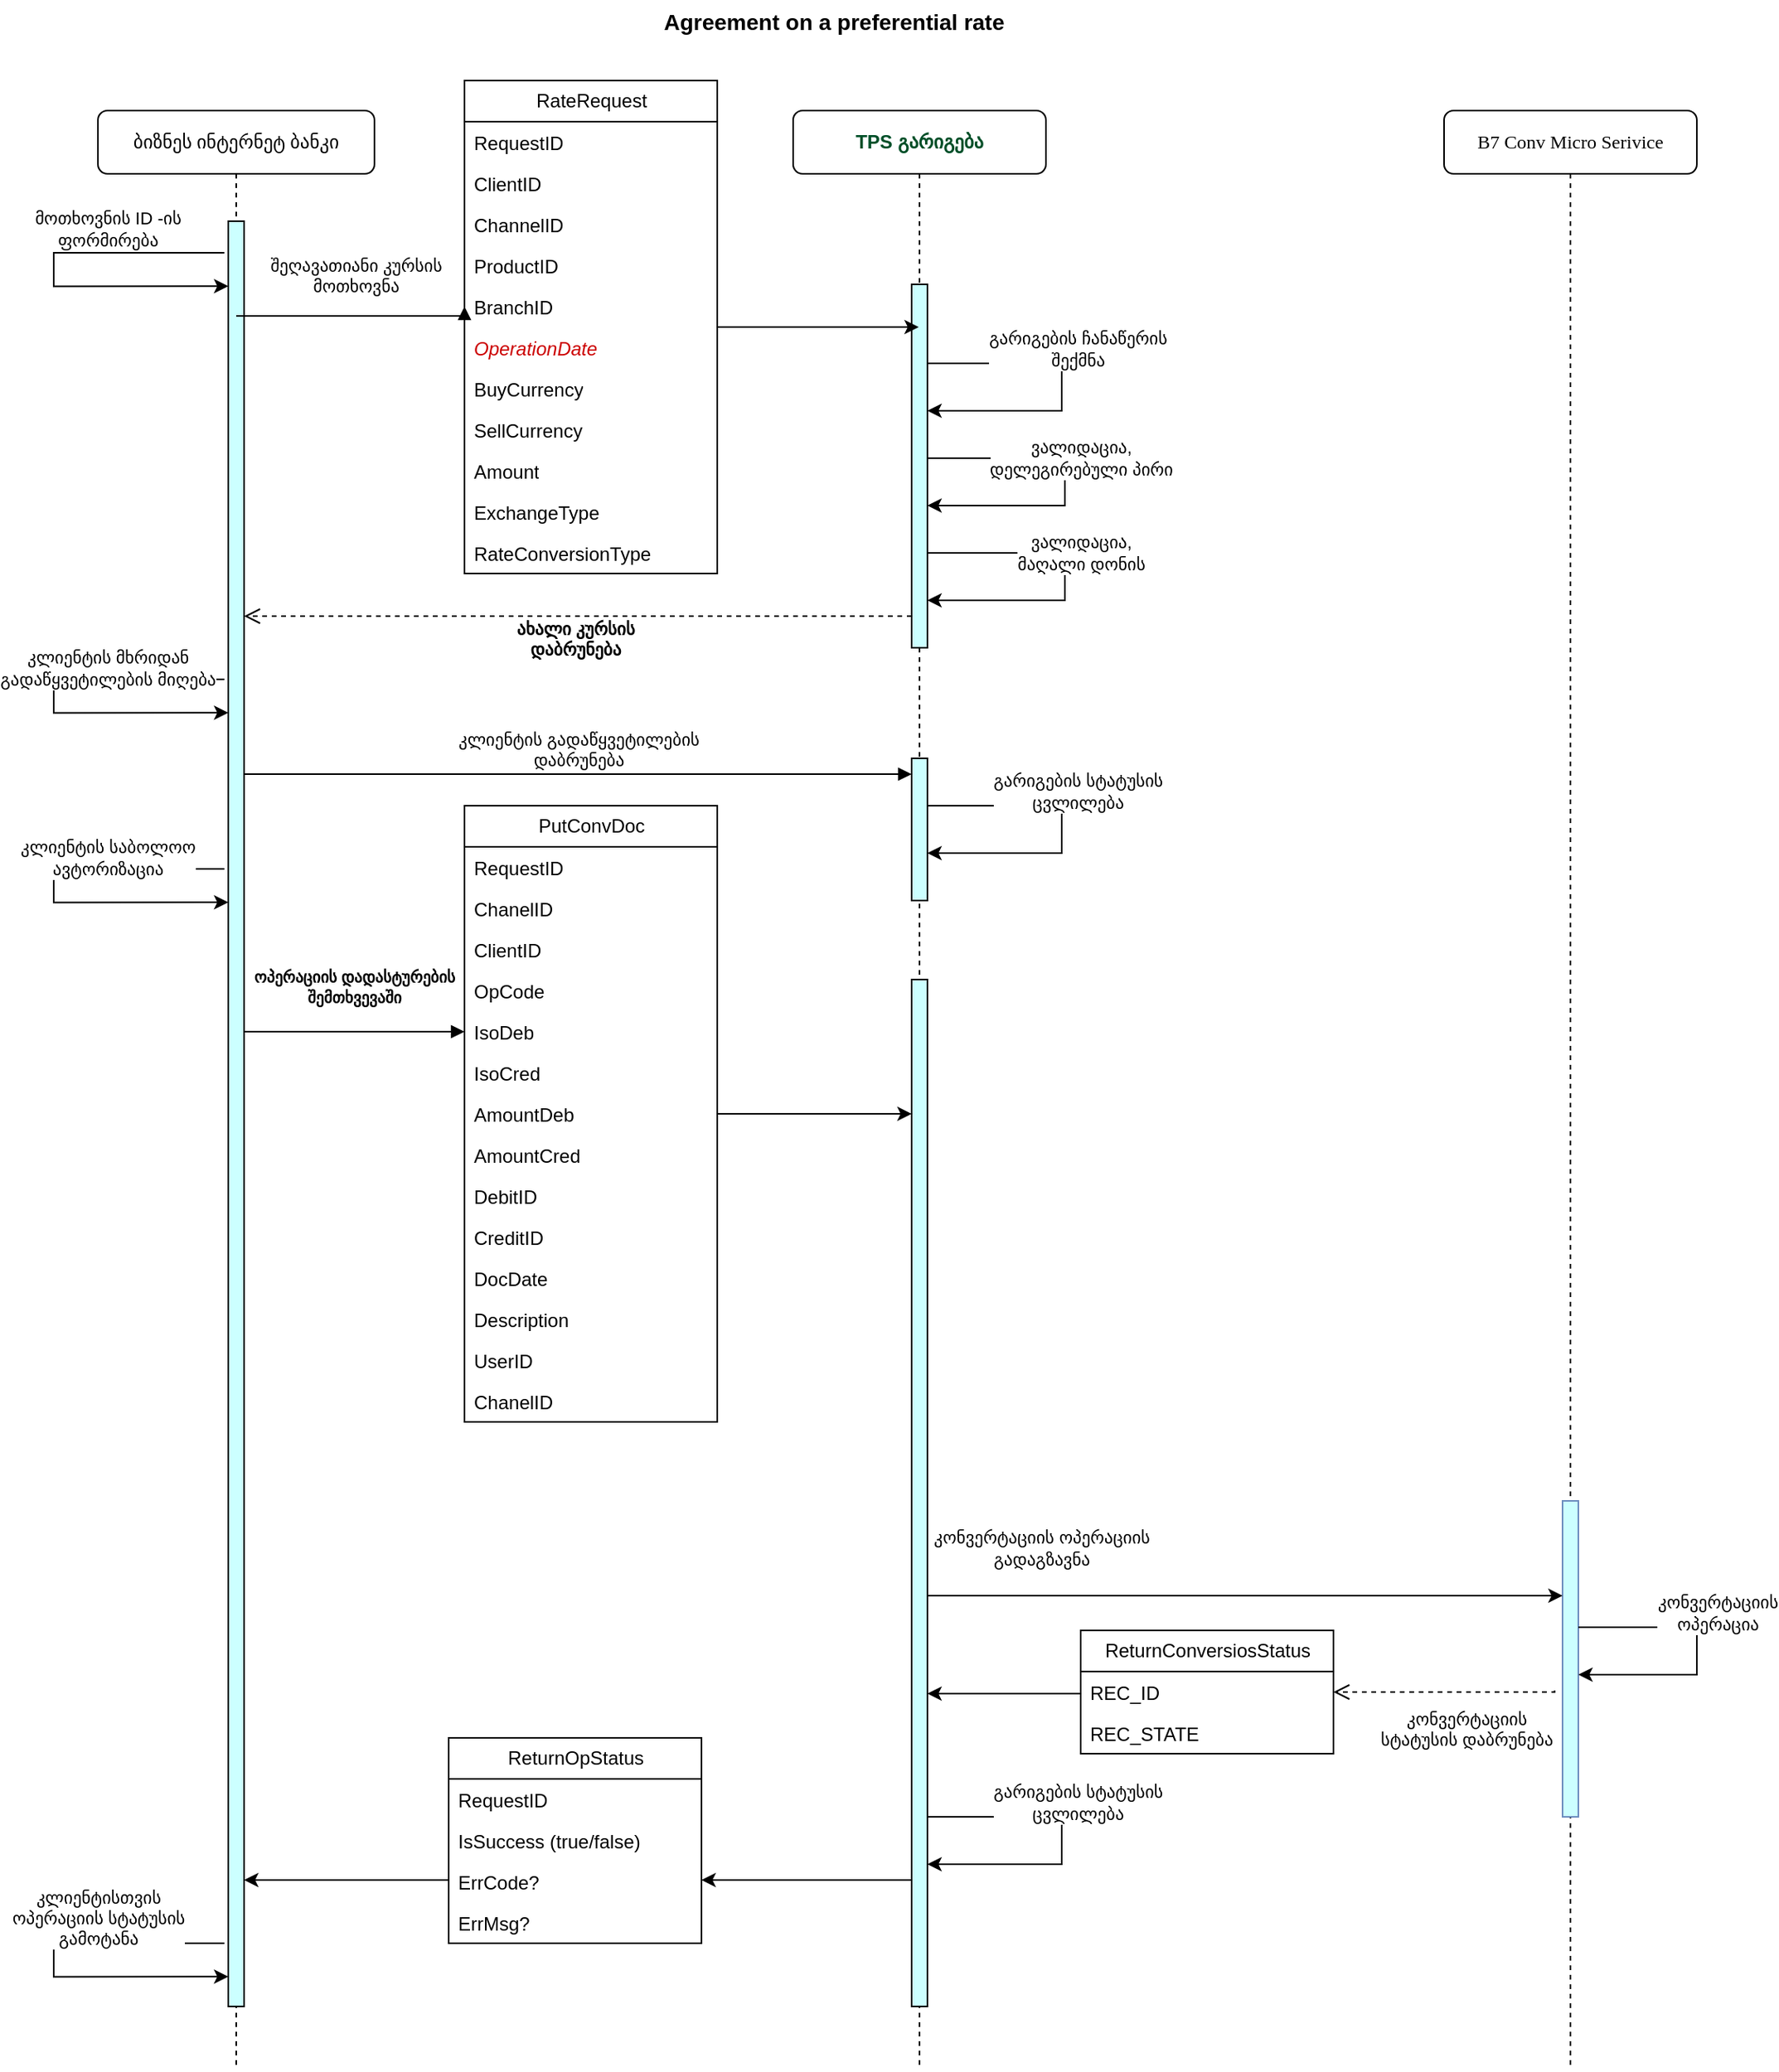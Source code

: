 <mxfile version="20.8.23" type="github" pages="4">
  <diagram id="Hz9vTrac9k6EBb7m44WP" name="შეღავათიანიi კურსზე შეთანხმება SD">
    <mxGraphModel dx="2202" dy="902" grid="1" gridSize="10" guides="1" tooltips="1" connect="1" arrows="1" fold="1" page="1" pageScale="1" pageWidth="2336" pageHeight="1654" math="0" shadow="0">
      <root>
        <mxCell id="0" />
        <mxCell id="1" parent="0" />
        <mxCell id="NapRjpGxGWk-yeD8tq0e-1" value="ბიზნეს ინტერნეტ ბანკი" style="shape=umlLifeline;perimeter=lifelinePerimeter;whiteSpace=wrap;html=1;container=1;collapsible=0;recursiveResize=0;outlineConnect=0;rounded=1;shadow=0;comic=0;labelBackgroundColor=none;strokeWidth=1;fontFamily=Verdana;fontSize=12;align=center;" parent="1" vertex="1">
          <mxGeometry x="108" y="80" width="175" height="1240" as="geometry" />
        </mxCell>
        <mxCell id="NapRjpGxGWk-yeD8tq0e-2" value="" style="html=1;points=[];perimeter=orthogonalPerimeter;rounded=0;shadow=0;comic=0;labelBackgroundColor=none;strokeWidth=1;fontFamily=Verdana;fontSize=12;align=center;fillColor=#CCFFFF;" parent="NapRjpGxGWk-yeD8tq0e-1" vertex="1">
          <mxGeometry x="82.5" y="70" width="10" height="1130" as="geometry" />
        </mxCell>
        <mxCell id="reUfo1CFChtaAdtldBo7-3" value="" style="endArrow=classic;html=1;rounded=0;strokeColor=default;edgeStyle=orthogonalEdgeStyle;exitX=0.2;exitY=0.153;exitDx=0;exitDy=0;exitPerimeter=0;" parent="NapRjpGxGWk-yeD8tq0e-1" edge="1">
          <mxGeometry width="50" height="50" relative="1" as="geometry">
            <mxPoint x="80" y="90.0" as="sourcePoint" />
            <mxPoint x="82.5" y="111.15" as="targetPoint" />
            <Array as="points">
              <mxPoint x="-28" y="90" />
              <mxPoint x="-28" y="111" />
            </Array>
          </mxGeometry>
        </mxCell>
        <mxCell id="reUfo1CFChtaAdtldBo7-4" value="მოთხოვნის ID -ის&lt;br&gt;ფორმირება" style="edgeLabel;html=1;align=center;verticalAlign=middle;resizable=0;points=[];" parent="reUfo1CFChtaAdtldBo7-3" vertex="1" connectable="0">
          <mxGeometry x="-0.23" y="1" relative="1" as="geometry">
            <mxPoint x="18" y="-16" as="offset" />
          </mxGeometry>
        </mxCell>
        <mxCell id="JqXxi1MpLHZqpj23ZU03-1" value="" style="endArrow=classic;html=1;rounded=0;strokeColor=default;edgeStyle=orthogonalEdgeStyle;exitX=0.2;exitY=0.153;exitDx=0;exitDy=0;exitPerimeter=0;" parent="NapRjpGxGWk-yeD8tq0e-1" edge="1">
          <mxGeometry width="50" height="50" relative="1" as="geometry">
            <mxPoint x="80" y="360" as="sourcePoint" />
            <mxPoint x="82.5" y="381.15" as="targetPoint" />
            <Array as="points">
              <mxPoint x="-28" y="360" />
              <mxPoint x="-28" y="381" />
            </Array>
          </mxGeometry>
        </mxCell>
        <mxCell id="JqXxi1MpLHZqpj23ZU03-2" value="კლიენტის მხრიდან&lt;br&gt;გადაწყვეტილების მიღება" style="edgeLabel;html=1;align=center;verticalAlign=middle;resizable=0;points=[];" parent="JqXxi1MpLHZqpj23ZU03-1" vertex="1" connectable="0">
          <mxGeometry x="-0.23" y="1" relative="1" as="geometry">
            <mxPoint x="18" y="-8" as="offset" />
          </mxGeometry>
        </mxCell>
        <mxCell id="lTMrrN4QKwK92IM0Nk2y-34" value="" style="endArrow=classic;html=1;rounded=0;strokeColor=default;edgeStyle=orthogonalEdgeStyle;exitX=0.2;exitY=0.153;exitDx=0;exitDy=0;exitPerimeter=0;" parent="NapRjpGxGWk-yeD8tq0e-1" edge="1">
          <mxGeometry width="50" height="50" relative="1" as="geometry">
            <mxPoint x="80" y="1160" as="sourcePoint" />
            <mxPoint x="82.5" y="1181.15" as="targetPoint" />
            <Array as="points">
              <mxPoint x="-28" y="1160" />
              <mxPoint x="-28" y="1181" />
            </Array>
          </mxGeometry>
        </mxCell>
        <mxCell id="lTMrrN4QKwK92IM0Nk2y-35" value="კლიენტისთვის&lt;br&gt;ოპერაციის სტატუსის&lt;br&gt;გამოტანა" style="edgeLabel;html=1;align=center;verticalAlign=middle;resizable=0;points=[];" parent="lTMrrN4QKwK92IM0Nk2y-34" vertex="1" connectable="0">
          <mxGeometry x="-0.23" y="1" relative="1" as="geometry">
            <mxPoint x="12" y="-17" as="offset" />
          </mxGeometry>
        </mxCell>
        <mxCell id="OC2dcXIhTSpHi5Ehb43I-1" value="&lt;b style=&quot;border-color: var(--border-color); font-family: Helvetica; color: rgb(0, 79, 40);&quot;&gt;TPS გარიგება&lt;/b&gt;" style="shape=umlLifeline;perimeter=lifelinePerimeter;whiteSpace=wrap;html=1;container=1;collapsible=0;recursiveResize=0;outlineConnect=0;rounded=1;shadow=0;comic=0;labelBackgroundColor=none;strokeWidth=1;fontFamily=Verdana;fontSize=12;align=center;" parent="1" vertex="1">
          <mxGeometry x="548" y="80" width="160" height="1240" as="geometry" />
        </mxCell>
        <mxCell id="OC2dcXIhTSpHi5Ehb43I-3" value="" style="html=1;points=[];perimeter=orthogonalPerimeter;outlineConnect=0;targetShapes=umlLifeline;portConstraint=eastwest;newEdgeStyle={&quot;edgeStyle&quot;:&quot;elbowEdgeStyle&quot;,&quot;elbow&quot;:&quot;vertical&quot;,&quot;curved&quot;:0,&quot;rounded&quot;:0};fillColor=#CCFFFF;" parent="OC2dcXIhTSpHi5Ehb43I-1" vertex="1">
          <mxGeometry x="75" y="110" width="10" height="230" as="geometry" />
        </mxCell>
        <mxCell id="reUfo1CFChtaAdtldBo7-1" value="" style="html=1;points=[];perimeter=orthogonalPerimeter;outlineConnect=0;targetShapes=umlLifeline;portConstraint=eastwest;newEdgeStyle={&quot;edgeStyle&quot;:&quot;elbowEdgeStyle&quot;,&quot;elbow&quot;:&quot;vertical&quot;,&quot;curved&quot;:0,&quot;rounded&quot;:0};fillColor=#CCFFFF;" parent="OC2dcXIhTSpHi5Ehb43I-1" vertex="1">
          <mxGeometry x="75" y="410" width="10" height="90" as="geometry" />
        </mxCell>
        <mxCell id="2njt6nfOIMfhhEkoGc3B-12" value="" style="endArrow=classic;html=1;rounded=0;strokeColor=default;edgeStyle=orthogonalEdgeStyle;" parent="OC2dcXIhTSpHi5Ehb43I-1" edge="1">
          <mxGeometry width="50" height="50" relative="1" as="geometry">
            <mxPoint x="85" y="440" as="sourcePoint" />
            <mxPoint x="85" y="470" as="targetPoint" />
            <Array as="points">
              <mxPoint x="170" y="440.5" />
              <mxPoint x="170" y="470.5" />
            </Array>
          </mxGeometry>
        </mxCell>
        <mxCell id="Ki9TBUzkQfGxFeOzV7n9-6" value="გარიგების სტატუსის&lt;br&gt;ცვლილება" style="edgeLabel;html=1;align=center;verticalAlign=middle;resizable=0;points=[];" parent="2njt6nfOIMfhhEkoGc3B-12" vertex="1" connectable="0">
          <mxGeometry x="-0.23" y="1" relative="1" as="geometry">
            <mxPoint x="18" y="-8" as="offset" />
          </mxGeometry>
        </mxCell>
        <mxCell id="JqXxi1MpLHZqpj23ZU03-3" value="" style="endArrow=classic;html=1;rounded=0;strokeColor=default;edgeStyle=orthogonalEdgeStyle;" parent="OC2dcXIhTSpHi5Ehb43I-1" edge="1">
          <mxGeometry width="50" height="50" relative="1" as="geometry">
            <mxPoint x="85" y="220" as="sourcePoint" />
            <mxPoint x="85" y="250" as="targetPoint" />
            <Array as="points">
              <mxPoint x="172" y="220" />
              <mxPoint x="172" y="250" />
            </Array>
          </mxGeometry>
        </mxCell>
        <mxCell id="JqXxi1MpLHZqpj23ZU03-4" value="ვალიდაცია,&lt;br&gt;დელეგირებული პირი" style="edgeLabel;html=1;align=center;verticalAlign=middle;resizable=0;points=[];" parent="JqXxi1MpLHZqpj23ZU03-3" vertex="1" connectable="0">
          <mxGeometry x="-0.23" y="1" relative="1" as="geometry">
            <mxPoint x="18" y="1" as="offset" />
          </mxGeometry>
        </mxCell>
        <mxCell id="uLg5EmaOAYXGtRVUcYHG-2" value="" style="endArrow=classic;html=1;rounded=0;strokeColor=default;edgeStyle=orthogonalEdgeStyle;" edge="1" parent="OC2dcXIhTSpHi5Ehb43I-1">
          <mxGeometry width="50" height="50" relative="1" as="geometry">
            <mxPoint x="85" y="280" as="sourcePoint" />
            <mxPoint x="85" y="310" as="targetPoint" />
            <Array as="points">
              <mxPoint x="172" y="280" />
              <mxPoint x="172" y="310" />
            </Array>
          </mxGeometry>
        </mxCell>
        <mxCell id="uLg5EmaOAYXGtRVUcYHG-3" value="ვალიდაცია,&lt;br&gt;მაღალი დონის" style="edgeLabel;html=1;align=center;verticalAlign=middle;resizable=0;points=[];" vertex="1" connectable="0" parent="uLg5EmaOAYXGtRVUcYHG-2">
          <mxGeometry x="-0.23" y="1" relative="1" as="geometry">
            <mxPoint x="18" y="1" as="offset" />
          </mxGeometry>
        </mxCell>
        <mxCell id="no12ammSPmac_XV-QVry-1" value="" style="endArrow=classic;html=1;rounded=0;strokeColor=default;edgeStyle=orthogonalEdgeStyle;" edge="1" parent="OC2dcXIhTSpHi5Ehb43I-1">
          <mxGeometry width="50" height="50" relative="1" as="geometry">
            <mxPoint x="85" y="1080" as="sourcePoint" />
            <mxPoint x="85" y="1110" as="targetPoint" />
            <Array as="points">
              <mxPoint x="170" y="1080.5" />
              <mxPoint x="170" y="1110.5" />
            </Array>
          </mxGeometry>
        </mxCell>
        <mxCell id="no12ammSPmac_XV-QVry-2" value="გარიგების სტატუსის&lt;br&gt;ცვლილება" style="edgeLabel;html=1;align=center;verticalAlign=middle;resizable=0;points=[];" vertex="1" connectable="0" parent="no12ammSPmac_XV-QVry-1">
          <mxGeometry x="-0.23" y="1" relative="1" as="geometry">
            <mxPoint x="18" y="-8" as="offset" />
          </mxGeometry>
        </mxCell>
        <mxCell id="Q5-hK6MubIxNDAZBo6VR-1" value="" style="endArrow=classic;html=1;rounded=0;strokeColor=default;edgeStyle=orthogonalEdgeStyle;" edge="1" parent="OC2dcXIhTSpHi5Ehb43I-1">
          <mxGeometry width="50" height="50" relative="1" as="geometry">
            <mxPoint x="85" y="160" as="sourcePoint" />
            <mxPoint x="85" y="190" as="targetPoint" />
            <Array as="points">
              <mxPoint x="170" y="160.5" />
              <mxPoint x="170" y="190.5" />
            </Array>
          </mxGeometry>
        </mxCell>
        <mxCell id="Q5-hK6MubIxNDAZBo6VR-2" value="გარიგების ჩანაწერის&lt;br&gt;შექმნა" style="edgeLabel;html=1;align=center;verticalAlign=middle;resizable=0;points=[];" vertex="1" connectable="0" parent="Q5-hK6MubIxNDAZBo6VR-1">
          <mxGeometry x="-0.23" y="1" relative="1" as="geometry">
            <mxPoint x="18" y="-8" as="offset" />
          </mxGeometry>
        </mxCell>
        <mxCell id="OC2dcXIhTSpHi5Ehb43I-4" value="შეღავათიანი კურსის&lt;br&gt;მოთხოვნა" style="html=1;verticalAlign=bottom;endArrow=block;edgeStyle=elbowEdgeStyle;elbow=vertical;curved=0;rounded=0;entryX=0;entryY=0.5;entryDx=0;entryDy=0;" parent="1" source="NapRjpGxGWk-yeD8tq0e-1" target="aCDmaK2JJfqGugbTNvCX-6" edge="1">
          <mxGeometry x="-0.005" y="10" relative="1" as="geometry">
            <mxPoint x="348" y="190" as="sourcePoint" />
            <Array as="points">
              <mxPoint x="240" y="210" />
              <mxPoint x="248" y="204" />
              <mxPoint x="238" y="220" />
              <mxPoint x="248" y="200" />
            </Array>
            <mxPoint as="offset" />
          </mxGeometry>
        </mxCell>
        <mxCell id="OC2dcXIhTSpHi5Ehb43I-5" value="&lt;b&gt;ახალი კურსის&lt;br&gt;დაბრუნება&lt;/b&gt;" style="html=1;verticalAlign=bottom;endArrow=open;dashed=1;endSize=8;edgeStyle=elbowEdgeStyle;elbow=vertical;curved=0;rounded=0;" parent="1" source="OC2dcXIhTSpHi5Ehb43I-3" target="NapRjpGxGWk-yeD8tq0e-2" edge="1">
          <mxGeometry x="0.008" y="30" relative="1" as="geometry">
            <mxPoint x="348" y="265" as="targetPoint" />
            <Array as="points">
              <mxPoint x="460" y="400" />
              <mxPoint x="438" y="420" />
              <mxPoint x="488" y="450" />
              <mxPoint x="498" y="460" />
              <mxPoint x="298" y="260" />
            </Array>
            <mxPoint as="offset" />
          </mxGeometry>
        </mxCell>
        <mxCell id="aCDmaK2JJfqGugbTNvCX-14" style="edgeStyle=orthogonalEdgeStyle;rounded=0;orthogonalLoop=1;jettySize=auto;html=1;" parent="1" source="aCDmaK2JJfqGugbTNvCX-1" target="OC2dcXIhTSpHi5Ehb43I-1" edge="1">
          <mxGeometry relative="1" as="geometry">
            <Array as="points">
              <mxPoint x="570" y="240" />
              <mxPoint x="570" y="240" />
            </Array>
          </mxGeometry>
        </mxCell>
        <UserObject label="RateRequest" id="aCDmaK2JJfqGugbTNvCX-1">
          <mxCell style="swimlane;fontStyle=0;childLayout=stackLayout;horizontal=1;startSize=26;fillColor=none;horizontalStack=0;resizeParent=1;resizeParentMax=0;resizeLast=0;collapsible=1;marginBottom=0;html=1;fontColor=#000000;" parent="1" vertex="1">
            <mxGeometry x="340" y="61" width="160" height="312" as="geometry" />
          </mxCell>
        </UserObject>
        <mxCell id="aCDmaK2JJfqGugbTNvCX-2" value="RequestID" style="text;strokeColor=none;fillColor=none;align=left;verticalAlign=top;spacingLeft=4;spacingRight=4;overflow=hidden;rotatable=0;points=[[0,0.5],[1,0.5]];portConstraint=eastwest;whiteSpace=wrap;html=1;fontColor=#000000;" parent="aCDmaK2JJfqGugbTNvCX-1" vertex="1">
          <mxGeometry y="26" width="160" height="26" as="geometry" />
        </mxCell>
        <mxCell id="aCDmaK2JJfqGugbTNvCX-3" value="ClientID" style="text;strokeColor=none;fillColor=none;align=left;verticalAlign=top;spacingLeft=4;spacingRight=4;overflow=hidden;rotatable=0;points=[[0,0.5],[1,0.5]];portConstraint=eastwest;whiteSpace=wrap;html=1;fontColor=#000000;" parent="aCDmaK2JJfqGugbTNvCX-1" vertex="1">
          <mxGeometry y="52" width="160" height="26" as="geometry" />
        </mxCell>
        <mxCell id="aCDmaK2JJfqGugbTNvCX-4" value="ChannelID" style="text;strokeColor=none;fillColor=none;align=left;verticalAlign=top;spacingLeft=4;spacingRight=4;overflow=hidden;rotatable=0;points=[[0,0.5],[1,0.5]];portConstraint=eastwest;whiteSpace=wrap;html=1;fontColor=#000000;" parent="aCDmaK2JJfqGugbTNvCX-1" vertex="1">
          <mxGeometry y="78" width="160" height="26" as="geometry" />
        </mxCell>
        <mxCell id="aCDmaK2JJfqGugbTNvCX-5" value="ProductID" style="text;strokeColor=none;fillColor=none;align=left;verticalAlign=top;spacingLeft=4;spacingRight=4;overflow=hidden;rotatable=0;points=[[0,0.5],[1,0.5]];portConstraint=eastwest;whiteSpace=wrap;html=1;fontColor=#000000;" parent="aCDmaK2JJfqGugbTNvCX-1" vertex="1">
          <mxGeometry y="104" width="160" height="26" as="geometry" />
        </mxCell>
        <mxCell id="aCDmaK2JJfqGugbTNvCX-6" value="BranchID" style="text;strokeColor=none;fillColor=none;align=left;verticalAlign=top;spacingLeft=4;spacingRight=4;overflow=hidden;rotatable=0;points=[[0,0.5],[1,0.5]];portConstraint=eastwest;whiteSpace=wrap;html=1;fontColor=#000000;" parent="aCDmaK2JJfqGugbTNvCX-1" vertex="1">
          <mxGeometry y="130" width="160" height="26" as="geometry" />
        </mxCell>
        <mxCell id="aCDmaK2JJfqGugbTNvCX-7" value="OperationDate" style="text;strokeColor=none;fillColor=none;align=left;verticalAlign=top;spacingLeft=4;spacingRight=4;overflow=hidden;rotatable=0;points=[[0,0.5],[1,0.5]];portConstraint=eastwest;whiteSpace=wrap;html=1;fontColor=#CC0000;fontStyle=2" parent="aCDmaK2JJfqGugbTNvCX-1" vertex="1">
          <mxGeometry y="156" width="160" height="26" as="geometry" />
        </mxCell>
        <mxCell id="aCDmaK2JJfqGugbTNvCX-8" value="BuyCurrency" style="text;strokeColor=none;fillColor=none;align=left;verticalAlign=top;spacingLeft=4;spacingRight=4;overflow=hidden;rotatable=0;points=[[0,0.5],[1,0.5]];portConstraint=eastwest;whiteSpace=wrap;html=1;fontColor=#000000;" parent="aCDmaK2JJfqGugbTNvCX-1" vertex="1">
          <mxGeometry y="182" width="160" height="26" as="geometry" />
        </mxCell>
        <mxCell id="aCDmaK2JJfqGugbTNvCX-9" value="SellCurrency" style="text;strokeColor=none;fillColor=none;align=left;verticalAlign=top;spacingLeft=4;spacingRight=4;overflow=hidden;rotatable=0;points=[[0,0.5],[1,0.5]];portConstraint=eastwest;whiteSpace=wrap;html=1;fontColor=#000000;" parent="aCDmaK2JJfqGugbTNvCX-1" vertex="1">
          <mxGeometry y="208" width="160" height="26" as="geometry" />
        </mxCell>
        <mxCell id="aCDmaK2JJfqGugbTNvCX-10" value="Amount" style="text;strokeColor=none;fillColor=none;align=left;verticalAlign=top;spacingLeft=4;spacingRight=4;overflow=hidden;rotatable=0;points=[[0,0.5],[1,0.5]];portConstraint=eastwest;whiteSpace=wrap;html=1;fontColor=#000000;" parent="aCDmaK2JJfqGugbTNvCX-1" vertex="1">
          <mxGeometry y="234" width="160" height="26" as="geometry" />
        </mxCell>
        <mxCell id="aCDmaK2JJfqGugbTNvCX-11" value="ExchangeType" style="text;strokeColor=none;fillColor=none;align=left;verticalAlign=top;spacingLeft=4;spacingRight=4;overflow=hidden;rotatable=0;points=[[0,0.5],[1,0.5]];portConstraint=eastwest;whiteSpace=wrap;html=1;fontColor=#000000;" parent="aCDmaK2JJfqGugbTNvCX-1" vertex="1">
          <mxGeometry y="260" width="160" height="26" as="geometry" />
        </mxCell>
        <mxCell id="aCDmaK2JJfqGugbTNvCX-12" value="RateConversionType" style="text;strokeColor=none;fillColor=none;align=left;verticalAlign=top;spacingLeft=4;spacingRight=4;overflow=hidden;rotatable=0;points=[[0,0.5],[1,0.5]];portConstraint=eastwest;whiteSpace=wrap;html=1;fontColor=#000000;" parent="aCDmaK2JJfqGugbTNvCX-1" vertex="1">
          <mxGeometry y="286" width="160" height="26" as="geometry" />
        </mxCell>
        <mxCell id="5AQyUATGyBLYDQJvDg-Q-1" value="Agreement on a preferential rate" style="text;align=center;fontStyle=1;verticalAlign=middle;spacingLeft=3;spacingRight=3;strokeColor=none;rotatable=0;points=[[0,0.5],[1,0.5]];portConstraint=eastwest;fontSize=14;" parent="1" vertex="1">
          <mxGeometry x="108" y="10" width="932" height="26" as="geometry" />
        </mxCell>
        <mxCell id="reUfo1CFChtaAdtldBo7-2" value="კლიენტის გადაწყვეტილების&lt;br&gt;დაბრუნება" style="html=1;verticalAlign=bottom;startArrow=none;endArrow=block;startSize=8;edgeStyle=elbowEdgeStyle;elbow=vertical;curved=0;rounded=0;startFill=0;" parent="1" target="reUfo1CFChtaAdtldBo7-1" edge="1">
          <mxGeometry relative="1" as="geometry">
            <mxPoint x="201" y="500" as="sourcePoint" />
            <Array as="points">
              <mxPoint x="318" y="500" />
              <mxPoint x="568" y="520" />
            </Array>
          </mxGeometry>
        </mxCell>
        <mxCell id="fu1dtIb8lkHuwp6ax8UP-1" value="B7 Conv Micro Serivice" style="shape=umlLifeline;perimeter=lifelinePerimeter;whiteSpace=wrap;html=1;container=1;collapsible=0;recursiveResize=0;outlineConnect=0;rounded=1;shadow=0;comic=0;labelBackgroundColor=none;strokeWidth=1;fontFamily=Verdana;fontSize=12;align=center;" parent="1" vertex="1">
          <mxGeometry x="960" y="80" width="160" height="1240" as="geometry" />
        </mxCell>
        <mxCell id="PGhUQlgjF5_GtO2V3m0p-3" value="" style="html=1;points=[];perimeter=orthogonalPerimeter;outlineConnect=0;targetShapes=umlLifeline;portConstraint=eastwest;newEdgeStyle={&quot;edgeStyle&quot;:&quot;elbowEdgeStyle&quot;,&quot;elbow&quot;:&quot;vertical&quot;,&quot;curved&quot;:0,&quot;rounded&quot;:0};fillColor=#CCFFFF;strokeColor=#6c8ebf;" parent="fu1dtIb8lkHuwp6ax8UP-1" vertex="1">
          <mxGeometry x="75" y="880" width="10" height="200" as="geometry" />
        </mxCell>
        <mxCell id="fu1dtIb8lkHuwp6ax8UP-3" value="" style="endArrow=classic;html=1;rounded=0;strokeColor=default;edgeStyle=orthogonalEdgeStyle;" parent="fu1dtIb8lkHuwp6ax8UP-1" edge="1">
          <mxGeometry width="50" height="50" relative="1" as="geometry">
            <mxPoint x="85" y="960" as="sourcePoint" />
            <mxPoint x="85" y="990" as="targetPoint" />
            <Array as="points">
              <mxPoint x="160" y="960" />
              <mxPoint x="160" y="990" />
            </Array>
          </mxGeometry>
        </mxCell>
        <mxCell id="fu1dtIb8lkHuwp6ax8UP-4" value="კონვერტაციის&lt;br&gt;ოპერაცია" style="edgeLabel;html=1;align=center;verticalAlign=middle;resizable=0;points=[];" parent="fu1dtIb8lkHuwp6ax8UP-3" vertex="1" connectable="0">
          <mxGeometry x="-0.23" y="1" relative="1" as="geometry">
            <mxPoint x="18" y="-8" as="offset" />
          </mxGeometry>
        </mxCell>
        <mxCell id="PGhUQlgjF5_GtO2V3m0p-5" value="კონვერტაციის&lt;br&gt;სტატუსის დაბრუნება" style="html=1;verticalAlign=bottom;endArrow=open;dashed=1;endSize=8;edgeStyle=elbowEdgeStyle;elbow=vertical;curved=0;rounded=0;entryX=1;entryY=0.5;entryDx=0;entryDy=0;" parent="1" edge="1" target="FY55GriNzga7esOsbRde-10">
          <mxGeometry x="-0.192" y="39" relative="1" as="geometry">
            <mxPoint x="900" y="1081" as="targetPoint" />
            <Array as="points">
              <mxPoint x="1040" y="1081" />
              <mxPoint x="1120" y="1092" />
              <mxPoint x="1090" y="1082" />
              <mxPoint x="1030" y="912" />
              <mxPoint x="800" y="1082" />
              <mxPoint x="1050" y="1072" />
              <mxPoint x="810" y="812" />
              <mxPoint x="780" y="822" />
              <mxPoint x="720" y="832" />
              <mxPoint x="1080" y="866" />
              <mxPoint x="1090" y="872" />
              <mxPoint x="1040" y="877" />
              <mxPoint x="1100" y="870" />
              <mxPoint x="750" y="862" />
            </Array>
            <mxPoint as="offset" />
            <mxPoint x="1030" y="1080" as="sourcePoint" />
          </mxGeometry>
        </mxCell>
        <mxCell id="PGhUQlgjF5_GtO2V3m0p-4" value="&lt;font style=&quot;font-size: 10px;&quot;&gt;&lt;b&gt;ოპერაციის დადასტურების&lt;br&gt;შემთხვევაში&lt;/b&gt;&lt;/font&gt;" style="html=1;verticalAlign=bottom;endArrow=block;edgeStyle=elbowEdgeStyle;elbow=vertical;curved=0;rounded=0;entryX=0;entryY=0.5;entryDx=0;entryDy=0;" parent="1" target="lTMrrN4QKwK92IM0Nk2y-10" edge="1">
          <mxGeometry y="13" relative="1" as="geometry">
            <mxPoint x="200" y="663" as="sourcePoint" />
            <Array as="points">
              <mxPoint x="270" y="663" />
              <mxPoint x="280" y="637" />
              <mxPoint x="490" y="600" />
              <mxPoint x="980" y="630" />
              <mxPoint x="940" y="640" />
              <mxPoint x="1250" y="660" />
            </Array>
            <mxPoint as="offset" />
            <mxPoint x="300" y="750" as="targetPoint" />
          </mxGeometry>
        </mxCell>
        <UserObject label="ReturnOpStatus" id="PGhUQlgjF5_GtO2V3m0p-7">
          <mxCell style="swimlane;fontStyle=0;childLayout=stackLayout;horizontal=1;startSize=26;fillColor=none;horizontalStack=0;resizeParent=1;resizeParentMax=0;resizeLast=0;collapsible=1;marginBottom=0;html=1;fontColor=#000000;" parent="1" vertex="1">
            <mxGeometry x="330" y="1110" width="160" height="130" as="geometry" />
          </mxCell>
        </UserObject>
        <mxCell id="PGhUQlgjF5_GtO2V3m0p-21" value="RequestID" style="text;strokeColor=none;fillColor=none;align=left;verticalAlign=top;spacingLeft=4;spacingRight=4;overflow=hidden;rotatable=0;points=[[0,0.5],[1,0.5]];portConstraint=eastwest;whiteSpace=wrap;html=1;fontColor=#000000;" parent="PGhUQlgjF5_GtO2V3m0p-7" vertex="1">
          <mxGeometry y="26" width="160" height="26" as="geometry" />
        </mxCell>
        <mxCell id="lTMrrN4QKwK92IM0Nk2y-1" value="IsSuccess (true/false)" style="text;strokeColor=none;fillColor=none;align=left;verticalAlign=top;spacingLeft=4;spacingRight=4;overflow=hidden;rotatable=0;points=[[0,0.5],[1,0.5]];portConstraint=eastwest;whiteSpace=wrap;html=1;fontColor=#000000;" parent="PGhUQlgjF5_GtO2V3m0p-7" vertex="1">
          <mxGeometry y="52" width="160" height="26" as="geometry" />
        </mxCell>
        <mxCell id="PGhUQlgjF5_GtO2V3m0p-8" value="ErrCode?" style="text;strokeColor=none;fillColor=none;align=left;verticalAlign=top;spacingLeft=4;spacingRight=4;overflow=hidden;rotatable=0;points=[[0,0.5],[1,0.5]];portConstraint=eastwest;whiteSpace=wrap;html=1;fontColor=#000000;" parent="PGhUQlgjF5_GtO2V3m0p-7" vertex="1">
          <mxGeometry y="78" width="160" height="26" as="geometry" />
        </mxCell>
        <mxCell id="PGhUQlgjF5_GtO2V3m0p-9" value="ErrMsg?" style="text;strokeColor=none;fillColor=none;align=left;verticalAlign=top;spacingLeft=4;spacingRight=4;overflow=hidden;rotatable=0;points=[[0,0.5],[1,0.5]];portConstraint=eastwest;whiteSpace=wrap;html=1;fontColor=#000000;" parent="PGhUQlgjF5_GtO2V3m0p-7" vertex="1">
          <mxGeometry y="104" width="160" height="26" as="geometry" />
        </mxCell>
        <UserObject label="PutConvDoc" id="lTMrrN4QKwK92IM0Nk2y-3">
          <mxCell style="swimlane;fontStyle=0;childLayout=stackLayout;horizontal=1;startSize=26;fillColor=none;horizontalStack=0;resizeParent=1;resizeParentMax=0;resizeLast=0;collapsible=1;marginBottom=0;html=1;fontColor=#000000;" parent="1" vertex="1">
            <mxGeometry x="340" y="520" width="160" height="390" as="geometry" />
          </mxCell>
        </UserObject>
        <mxCell id="lTMrrN4QKwK92IM0Nk2y-4" value="RequestID" style="text;strokeColor=none;fillColor=none;align=left;verticalAlign=top;spacingLeft=4;spacingRight=4;overflow=hidden;rotatable=0;points=[[0,0.5],[1,0.5]];portConstraint=eastwest;whiteSpace=wrap;html=1;fontColor=#000000;" parent="lTMrrN4QKwK92IM0Nk2y-3" vertex="1">
          <mxGeometry y="26" width="160" height="26" as="geometry" />
        </mxCell>
        <mxCell id="lTMrrN4QKwK92IM0Nk2y-9" value="ChanelID" style="text;strokeColor=none;fillColor=none;align=left;verticalAlign=top;spacingLeft=4;spacingRight=4;overflow=hidden;rotatable=0;points=[[0,0.5],[1,0.5]];portConstraint=eastwest;whiteSpace=wrap;html=1;fontColor=#000000;" parent="lTMrrN4QKwK92IM0Nk2y-3" vertex="1">
          <mxGeometry y="52" width="160" height="26" as="geometry" />
        </mxCell>
        <mxCell id="lTMrrN4QKwK92IM0Nk2y-5" value="ClientID" style="text;strokeColor=none;fillColor=none;align=left;verticalAlign=top;spacingLeft=4;spacingRight=4;overflow=hidden;rotatable=0;points=[[0,0.5],[1,0.5]];portConstraint=eastwest;whiteSpace=wrap;html=1;fontColor=#000000;" parent="lTMrrN4QKwK92IM0Nk2y-3" vertex="1">
          <mxGeometry y="78" width="160" height="26" as="geometry" />
        </mxCell>
        <mxCell id="lTMrrN4QKwK92IM0Nk2y-20" value="OpCode" style="text;strokeColor=none;fillColor=none;align=left;verticalAlign=top;spacingLeft=4;spacingRight=4;overflow=hidden;rotatable=0;points=[[0,0.5],[1,0.5]];portConstraint=eastwest;whiteSpace=wrap;html=1;fontColor=#000000;" parent="lTMrrN4QKwK92IM0Nk2y-3" vertex="1">
          <mxGeometry y="104" width="160" height="26" as="geometry" />
        </mxCell>
        <mxCell id="lTMrrN4QKwK92IM0Nk2y-10" value="IsoDeb" style="text;strokeColor=none;fillColor=none;align=left;verticalAlign=top;spacingLeft=4;spacingRight=4;overflow=hidden;rotatable=0;points=[[0,0.5],[1,0.5]];portConstraint=eastwest;whiteSpace=wrap;html=1;fontColor=#000000;" parent="lTMrrN4QKwK92IM0Nk2y-3" vertex="1">
          <mxGeometry y="130" width="160" height="26" as="geometry" />
        </mxCell>
        <mxCell id="lTMrrN4QKwK92IM0Nk2y-11" value="IsoCred" style="text;strokeColor=none;fillColor=none;align=left;verticalAlign=top;spacingLeft=4;spacingRight=4;overflow=hidden;rotatable=0;points=[[0,0.5],[1,0.5]];portConstraint=eastwest;whiteSpace=wrap;html=1;fontColor=#000000;" parent="lTMrrN4QKwK92IM0Nk2y-3" vertex="1">
          <mxGeometry y="156" width="160" height="26" as="geometry" />
        </mxCell>
        <mxCell id="lTMrrN4QKwK92IM0Nk2y-12" value="AmountDeb" style="text;strokeColor=none;fillColor=none;align=left;verticalAlign=top;spacingLeft=4;spacingRight=4;overflow=hidden;rotatable=0;points=[[0,0.5],[1,0.5]];portConstraint=eastwest;whiteSpace=wrap;html=1;fontColor=#000000;" parent="lTMrrN4QKwK92IM0Nk2y-3" vertex="1">
          <mxGeometry y="182" width="160" height="26" as="geometry" />
        </mxCell>
        <mxCell id="lTMrrN4QKwK92IM0Nk2y-13" value="AmountCred" style="text;strokeColor=none;fillColor=none;align=left;verticalAlign=top;spacingLeft=4;spacingRight=4;overflow=hidden;rotatable=0;points=[[0,0.5],[1,0.5]];portConstraint=eastwest;whiteSpace=wrap;html=1;fontColor=#000000;" parent="lTMrrN4QKwK92IM0Nk2y-3" vertex="1">
          <mxGeometry y="208" width="160" height="26" as="geometry" />
        </mxCell>
        <mxCell id="lTMrrN4QKwK92IM0Nk2y-14" value="DebitID" style="text;strokeColor=none;fillColor=none;align=left;verticalAlign=top;spacingLeft=4;spacingRight=4;overflow=hidden;rotatable=0;points=[[0,0.5],[1,0.5]];portConstraint=eastwest;whiteSpace=wrap;html=1;fontColor=#000000;" parent="lTMrrN4QKwK92IM0Nk2y-3" vertex="1">
          <mxGeometry y="234" width="160" height="26" as="geometry" />
        </mxCell>
        <mxCell id="lTMrrN4QKwK92IM0Nk2y-15" value="CreditID" style="text;strokeColor=none;fillColor=none;align=left;verticalAlign=top;spacingLeft=4;spacingRight=4;overflow=hidden;rotatable=0;points=[[0,0.5],[1,0.5]];portConstraint=eastwest;whiteSpace=wrap;html=1;fontColor=#000000;" parent="lTMrrN4QKwK92IM0Nk2y-3" vertex="1">
          <mxGeometry y="260" width="160" height="26" as="geometry" />
        </mxCell>
        <mxCell id="lTMrrN4QKwK92IM0Nk2y-16" value="DocDate" style="text;strokeColor=none;fillColor=none;align=left;verticalAlign=top;spacingLeft=4;spacingRight=4;overflow=hidden;rotatable=0;points=[[0,0.5],[1,0.5]];portConstraint=eastwest;whiteSpace=wrap;html=1;fontColor=#000000;" parent="lTMrrN4QKwK92IM0Nk2y-3" vertex="1">
          <mxGeometry y="286" width="160" height="26" as="geometry" />
        </mxCell>
        <mxCell id="lTMrrN4QKwK92IM0Nk2y-17" value="Description" style="text;strokeColor=none;fillColor=none;align=left;verticalAlign=top;spacingLeft=4;spacingRight=4;overflow=hidden;rotatable=0;points=[[0,0.5],[1,0.5]];portConstraint=eastwest;whiteSpace=wrap;html=1;fontColor=#000000;" parent="lTMrrN4QKwK92IM0Nk2y-3" vertex="1">
          <mxGeometry y="312" width="160" height="26" as="geometry" />
        </mxCell>
        <mxCell id="lTMrrN4QKwK92IM0Nk2y-18" value="UserID" style="text;strokeColor=none;fillColor=none;align=left;verticalAlign=top;spacingLeft=4;spacingRight=4;overflow=hidden;rotatable=0;points=[[0,0.5],[1,0.5]];portConstraint=eastwest;whiteSpace=wrap;html=1;fontColor=#000000;" parent="lTMrrN4QKwK92IM0Nk2y-3" vertex="1">
          <mxGeometry y="338" width="160" height="26" as="geometry" />
        </mxCell>
        <mxCell id="lTMrrN4QKwK92IM0Nk2y-19" value="ChanelID" style="text;strokeColor=none;fillColor=none;align=left;verticalAlign=top;spacingLeft=4;spacingRight=4;overflow=hidden;rotatable=0;points=[[0,0.5],[1,0.5]];portConstraint=eastwest;whiteSpace=wrap;html=1;fontColor=#000000;" parent="lTMrrN4QKwK92IM0Nk2y-3" vertex="1">
          <mxGeometry y="364" width="160" height="26" as="geometry" />
        </mxCell>
        <mxCell id="lTMrrN4QKwK92IM0Nk2y-21" style="edgeStyle=orthogonalEdgeStyle;rounded=0;orthogonalLoop=1;jettySize=auto;html=1;exitX=1;exitY=0.5;exitDx=0;exitDy=0;" parent="1" source="lTMrrN4QKwK92IM0Nk2y-12" target="uLg5EmaOAYXGtRVUcYHG-6" edge="1">
          <mxGeometry relative="1" as="geometry">
            <Array as="points">
              <mxPoint x="600" y="715" />
              <mxPoint x="600" y="715" />
            </Array>
          </mxGeometry>
        </mxCell>
        <mxCell id="lTMrrN4QKwK92IM0Nk2y-22" style="edgeStyle=elbowEdgeStyle;rounded=0;orthogonalLoop=1;jettySize=auto;html=1;elbow=vertical;curved=0;" parent="1" source="OC2dcXIhTSpHi5Ehb43I-1" target="PGhUQlgjF5_GtO2V3m0p-3" edge="1">
          <mxGeometry relative="1" as="geometry">
            <Array as="points">
              <mxPoint x="1010" y="1020" />
              <mxPoint x="870" y="840" />
              <mxPoint x="1040" y="690" />
            </Array>
            <mxPoint x="760" y="670" as="sourcePoint" />
            <mxPoint x="980" y="1020" as="targetPoint" />
          </mxGeometry>
        </mxCell>
        <mxCell id="lTMrrN4QKwK92IM0Nk2y-23" value="კონვერტაციის ოპერაციის&lt;br&gt;გადაგზავნა" style="edgeLabel;html=1;align=center;verticalAlign=middle;resizable=0;points=[];" parent="lTMrrN4QKwK92IM0Nk2y-22" vertex="1" connectable="0">
          <mxGeometry x="-0.388" y="-1" relative="1" as="geometry">
            <mxPoint x="-48" y="-31" as="offset" />
          </mxGeometry>
        </mxCell>
        <mxCell id="lTMrrN4QKwK92IM0Nk2y-24" style="edgeStyle=orthogonalEdgeStyle;rounded=0;orthogonalLoop=1;jettySize=auto;html=1;exitX=0;exitY=0.5;exitDx=0;exitDy=0;" parent="1" source="lTMrrN4QKwK92IM0Nk2y-1" target="NapRjpGxGWk-yeD8tq0e-2" edge="1">
          <mxGeometry relative="1" as="geometry">
            <mxPoint x="240" y="1200" as="targetPoint" />
            <Array as="points">
              <mxPoint x="330" y="1200" />
            </Array>
          </mxGeometry>
        </mxCell>
        <mxCell id="lTMrrN4QKwK92IM0Nk2y-25" style="edgeStyle=elbowEdgeStyle;rounded=0;orthogonalLoop=1;jettySize=auto;html=1;elbow=vertical;curved=0;" parent="1" source="uLg5EmaOAYXGtRVUcYHG-6" edge="1">
          <mxGeometry relative="1" as="geometry">
            <mxPoint x="620" y="660" as="sourcePoint" />
            <mxPoint x="490" y="1200" as="targetPoint" />
            <Array as="points">
              <mxPoint x="550" y="1200" />
              <mxPoint x="570" y="1200" />
              <mxPoint x="560" y="1220" />
              <mxPoint x="560" y="1160" />
              <mxPoint x="557" y="1180" />
            </Array>
          </mxGeometry>
        </mxCell>
        <UserObject label="ReturnConversiosStatus" id="FY55GriNzga7esOsbRde-9">
          <mxCell style="swimlane;fontStyle=0;childLayout=stackLayout;horizontal=1;startSize=26;fillColor=none;horizontalStack=0;resizeParent=1;resizeParentMax=0;resizeLast=0;collapsible=1;marginBottom=0;html=1;fontColor=#000000;" parent="1" vertex="1">
            <mxGeometry x="730" y="1042" width="160" height="78" as="geometry" />
          </mxCell>
        </UserObject>
        <mxCell id="FY55GriNzga7esOsbRde-10" value="REC_ID" style="text;strokeColor=none;fillColor=none;align=left;verticalAlign=top;spacingLeft=4;spacingRight=4;overflow=hidden;rotatable=0;points=[[0,0.5],[1,0.5]];portConstraint=eastwest;whiteSpace=wrap;html=1;fontColor=#000000;" parent="FY55GriNzga7esOsbRde-9" vertex="1">
          <mxGeometry y="26" width="160" height="26" as="geometry" />
        </mxCell>
        <mxCell id="FY55GriNzga7esOsbRde-11" value="REC_STATE" style="text;strokeColor=none;fillColor=none;align=left;verticalAlign=top;spacingLeft=4;spacingRight=4;overflow=hidden;rotatable=0;points=[[0,0.5],[1,0.5]];portConstraint=eastwest;whiteSpace=wrap;html=1;fontColor=#000000;" parent="FY55GriNzga7esOsbRde-9" vertex="1">
          <mxGeometry y="52" width="160" height="26" as="geometry" />
        </mxCell>
        <mxCell id="FY55GriNzga7esOsbRde-12" style="edgeStyle=orthogonalEdgeStyle;rounded=0;orthogonalLoop=1;jettySize=auto;html=1;" parent="1" source="FY55GriNzga7esOsbRde-10" edge="1">
          <mxGeometry relative="1" as="geometry">
            <mxPoint x="633" y="1082" as="targetPoint" />
            <Array as="points">
              <mxPoint x="710" y="1082" />
              <mxPoint x="710" y="1082" />
            </Array>
          </mxGeometry>
        </mxCell>
        <mxCell id="uLg5EmaOAYXGtRVUcYHG-6" value="" style="html=1;points=[];perimeter=orthogonalPerimeter;outlineConnect=0;targetShapes=umlLifeline;portConstraint=eastwest;newEdgeStyle={&quot;edgeStyle&quot;:&quot;elbowEdgeStyle&quot;,&quot;elbow&quot;:&quot;vertical&quot;,&quot;curved&quot;:0,&quot;rounded&quot;:0};fillColor=#CCFFFF;" vertex="1" parent="1">
          <mxGeometry x="623" y="630" width="10" height="650" as="geometry" />
        </mxCell>
        <mxCell id="uLg5EmaOAYXGtRVUcYHG-7" value="" style="endArrow=classic;html=1;rounded=0;strokeColor=default;edgeStyle=orthogonalEdgeStyle;exitX=0.2;exitY=0.153;exitDx=0;exitDy=0;exitPerimeter=0;" edge="1" parent="1">
          <mxGeometry width="50" height="50" relative="1" as="geometry">
            <mxPoint x="188" y="560" as="sourcePoint" />
            <mxPoint x="190.5" y="581.15" as="targetPoint" />
            <Array as="points">
              <mxPoint x="80" y="560" />
              <mxPoint x="80" y="581" />
            </Array>
          </mxGeometry>
        </mxCell>
        <mxCell id="uLg5EmaOAYXGtRVUcYHG-8" value="კლიენტის საბოლოო&lt;br&gt;ავტორიზაცია" style="edgeLabel;html=1;align=center;verticalAlign=middle;resizable=0;points=[];" vertex="1" connectable="0" parent="uLg5EmaOAYXGtRVUcYHG-7">
          <mxGeometry x="-0.23" y="1" relative="1" as="geometry">
            <mxPoint x="18" y="-8" as="offset" />
          </mxGeometry>
        </mxCell>
      </root>
    </mxGraphModel>
  </diagram>
  <diagram id="zn_LCZw_xu-HkTTggI_8" name="შეღავთიანი კურსზე სიტყვიერი შეთანხმება SD">
    <mxGraphModel dx="1420" dy="824" grid="1" gridSize="10" guides="1" tooltips="1" connect="1" arrows="1" fold="1" page="1" pageScale="1" pageWidth="2336" pageHeight="1654" math="0" shadow="0">
      <root>
        <mxCell id="0" />
        <mxCell id="1" parent="0" />
        <mxCell id="NMGzmj7_dPsPPjgjZv2B-1" value="ბიზნეს ინტერნეტ ბანკი" style="shape=umlLifeline;perimeter=lifelinePerimeter;whiteSpace=wrap;html=1;container=1;collapsible=0;recursiveResize=0;outlineConnect=0;rounded=1;shadow=0;comic=0;labelBackgroundColor=none;strokeWidth=1;fontFamily=Verdana;fontSize=12;align=center;" parent="1" vertex="1">
          <mxGeometry x="108" y="80" width="175" height="1120" as="geometry" />
        </mxCell>
        <mxCell id="NMGzmj7_dPsPPjgjZv2B-2" value="" style="html=1;points=[];perimeter=orthogonalPerimeter;rounded=0;shadow=0;comic=0;labelBackgroundColor=none;strokeWidth=1;fontFamily=Verdana;fontSize=12;align=center;fillColor=#CCFFFF;" parent="NMGzmj7_dPsPPjgjZv2B-1" vertex="1">
          <mxGeometry x="82.5" y="80" width="10" height="1000" as="geometry" />
        </mxCell>
        <mxCell id="NMGzmj7_dPsPPjgjZv2B-3" value="" style="endArrow=classic;html=1;rounded=0;strokeColor=default;edgeStyle=orthogonalEdgeStyle;exitX=0.2;exitY=0.153;exitDx=0;exitDy=0;exitPerimeter=0;" parent="NMGzmj7_dPsPPjgjZv2B-1" edge="1">
          <mxGeometry width="50" height="50" relative="1" as="geometry">
            <mxPoint x="80" y="290" as="sourcePoint" />
            <mxPoint x="82.5" y="311.15" as="targetPoint" />
            <Array as="points">
              <mxPoint x="-28" y="290" />
              <mxPoint x="-28" y="311" />
            </Array>
          </mxGeometry>
        </mxCell>
        <mxCell id="NMGzmj7_dPsPPjgjZv2B-4" value="მოთხოვნის ID -ის&lt;br&gt;ფორმირება" style="edgeLabel;html=1;align=center;verticalAlign=middle;resizable=0;points=[];" parent="NMGzmj7_dPsPPjgjZv2B-3" vertex="1" connectable="0">
          <mxGeometry x="-0.23" y="1" relative="1" as="geometry">
            <mxPoint x="18" y="-16" as="offset" />
          </mxGeometry>
        </mxCell>
        <mxCell id="NMGzmj7_dPsPPjgjZv2B-5" value="" style="endArrow=classic;html=1;rounded=0;strokeColor=default;edgeStyle=orthogonalEdgeStyle;exitX=0.2;exitY=0.153;exitDx=0;exitDy=0;exitPerimeter=0;" parent="NMGzmj7_dPsPPjgjZv2B-1" edge="1">
          <mxGeometry width="50" height="50" relative="1" as="geometry">
            <mxPoint x="80" y="220" as="sourcePoint" />
            <mxPoint x="82.5" y="241.15" as="targetPoint" />
            <Array as="points">
              <mxPoint x="-28" y="220" />
              <mxPoint x="-28" y="241" />
            </Array>
          </mxGeometry>
        </mxCell>
        <mxCell id="NMGzmj7_dPsPPjgjZv2B-6" value="კლიენტის მხრიდან&lt;br&gt;გადაწყვეტილების მიღება" style="edgeLabel;html=1;align=center;verticalAlign=middle;resizable=0;points=[];" parent="NMGzmj7_dPsPPjgjZv2B-5" vertex="1" connectable="0">
          <mxGeometry x="-0.23" y="1" relative="1" as="geometry">
            <mxPoint x="18" y="-8" as="offset" />
          </mxGeometry>
        </mxCell>
        <mxCell id="NMGzmj7_dPsPPjgjZv2B-7" value="" style="endArrow=classic;html=1;rounded=0;strokeColor=default;edgeStyle=orthogonalEdgeStyle;exitX=0.2;exitY=0.153;exitDx=0;exitDy=0;exitPerimeter=0;" parent="NMGzmj7_dPsPPjgjZv2B-1" edge="1">
          <mxGeometry width="50" height="50" relative="1" as="geometry">
            <mxPoint x="80" y="1040" as="sourcePoint" />
            <mxPoint x="82.5" y="1061.15" as="targetPoint" />
            <Array as="points">
              <mxPoint x="-28" y="1040" />
              <mxPoint x="-28" y="1061" />
            </Array>
          </mxGeometry>
        </mxCell>
        <mxCell id="NMGzmj7_dPsPPjgjZv2B-8" value="კლიენტისთვის&lt;br&gt;ოპერაციის სტატუსის&lt;br&gt;გამოტანა" style="edgeLabel;html=1;align=center;verticalAlign=middle;resizable=0;points=[];" parent="NMGzmj7_dPsPPjgjZv2B-7" vertex="1" connectable="0">
          <mxGeometry x="-0.23" y="1" relative="1" as="geometry">
            <mxPoint x="12" y="-17" as="offset" />
          </mxGeometry>
        </mxCell>
        <mxCell id="a18GJBggVhRiavYDE1Bf-1" value="" style="endArrow=classic;html=1;rounded=0;strokeColor=default;edgeStyle=orthogonalEdgeStyle;exitX=0.2;exitY=0.153;exitDx=0;exitDy=0;exitPerimeter=0;" edge="1" parent="NMGzmj7_dPsPPjgjZv2B-1">
          <mxGeometry width="50" height="50" relative="1" as="geometry">
            <mxPoint x="80" y="370" as="sourcePoint" />
            <mxPoint x="82.5" y="391.15" as="targetPoint" />
            <Array as="points">
              <mxPoint x="-28" y="370" />
              <mxPoint x="-28" y="391" />
            </Array>
          </mxGeometry>
        </mxCell>
        <mxCell id="a18GJBggVhRiavYDE1Bf-2" value="კლიენტის საბოლოო&lt;br&gt;ავტორიზაცია" style="edgeLabel;html=1;align=center;verticalAlign=middle;resizable=0;points=[];" vertex="1" connectable="0" parent="a18GJBggVhRiavYDE1Bf-1">
          <mxGeometry x="-0.23" y="1" relative="1" as="geometry">
            <mxPoint x="18" y="-8" as="offset" />
          </mxGeometry>
        </mxCell>
        <mxCell id="NMGzmj7_dPsPPjgjZv2B-9" value="&lt;b style=&quot;border-color: var(--border-color); font-family: Helvetica; color: rgb(0, 79, 40);&quot;&gt;TPS&amp;nbsp;გარიგება&lt;/b&gt;" style="shape=umlLifeline;perimeter=lifelinePerimeter;whiteSpace=wrap;html=1;container=1;collapsible=0;recursiveResize=0;outlineConnect=0;rounded=1;shadow=0;comic=0;labelBackgroundColor=none;strokeWidth=1;fontFamily=Verdana;fontSize=12;align=center;" parent="1" vertex="1">
          <mxGeometry x="548" y="80" width="160" height="1120" as="geometry" />
        </mxCell>
        <mxCell id="NMGzmj7_dPsPPjgjZv2B-10" value="" style="html=1;points=[];perimeter=orthogonalPerimeter;outlineConnect=0;targetShapes=umlLifeline;portConstraint=eastwest;newEdgeStyle={&quot;edgeStyle&quot;:&quot;elbowEdgeStyle&quot;,&quot;elbow&quot;:&quot;vertical&quot;,&quot;curved&quot;:0,&quot;rounded&quot;:0};fillColor=#CCFFFF;" parent="NMGzmj7_dPsPPjgjZv2B-9" vertex="1">
          <mxGeometry x="75" y="80" width="10" height="160" as="geometry" />
        </mxCell>
        <mxCell id="NMGzmj7_dPsPPjgjZv2B-11" value="" style="html=1;points=[];perimeter=orthogonalPerimeter;outlineConnect=0;targetShapes=umlLifeline;portConstraint=eastwest;newEdgeStyle={&quot;edgeStyle&quot;:&quot;elbowEdgeStyle&quot;,&quot;elbow&quot;:&quot;vertical&quot;,&quot;curved&quot;:0,&quot;rounded&quot;:0};fillColor=#CCFFFF;" parent="NMGzmj7_dPsPPjgjZv2B-9" vertex="1">
          <mxGeometry x="75" y="280" width="10" height="800" as="geometry" />
        </mxCell>
        <mxCell id="NMGzmj7_dPsPPjgjZv2B-38" value="" style="endArrow=classic;html=1;rounded=0;strokeColor=default;edgeStyle=orthogonalEdgeStyle;" parent="NMGzmj7_dPsPPjgjZv2B-9" edge="1">
          <mxGeometry width="50" height="50" relative="1" as="geometry">
            <mxPoint x="85" y="100" as="sourcePoint" />
            <mxPoint x="85" y="130" as="targetPoint" />
            <Array as="points">
              <mxPoint x="172" y="100" />
              <mxPoint x="172" y="130" />
            </Array>
          </mxGeometry>
        </mxCell>
        <mxCell id="NMGzmj7_dPsPPjgjZv2B-39" value="კურსის შეთანხმება&lt;br&gt;კლიენტთან" style="edgeLabel;html=1;align=center;verticalAlign=middle;resizable=0;points=[];" parent="NMGzmj7_dPsPPjgjZv2B-38" vertex="1" connectable="0">
          <mxGeometry x="-0.23" y="1" relative="1" as="geometry">
            <mxPoint x="18" y="-8" as="offset" />
          </mxGeometry>
        </mxCell>
        <mxCell id="NMGzmj7_dPsPPjgjZv2B-15" value="" style="endArrow=classic;html=1;rounded=0;strokeColor=default;edgeStyle=orthogonalEdgeStyle;" parent="NMGzmj7_dPsPPjgjZv2B-9" edge="1">
          <mxGeometry width="50" height="50" relative="1" as="geometry">
            <mxPoint x="85" y="600" as="sourcePoint" />
            <mxPoint x="85" y="630" as="targetPoint" />
            <Array as="points">
              <mxPoint x="170" y="600.5" />
              <mxPoint x="170" y="630.5" />
            </Array>
          </mxGeometry>
        </mxCell>
        <mxCell id="NMGzmj7_dPsPPjgjZv2B-16" value="გარიგების სტატუსის&lt;br&gt;ცვლილება" style="edgeLabel;html=1;align=center;verticalAlign=middle;resizable=0;points=[];" parent="NMGzmj7_dPsPPjgjZv2B-15" vertex="1" connectable="0">
          <mxGeometry x="-0.23" y="1" relative="1" as="geometry">
            <mxPoint x="18" y="-8" as="offset" />
          </mxGeometry>
        </mxCell>
        <mxCell id="79l-TfuWoo2jlcZSOs_t-1" value="" style="endArrow=classic;html=1;rounded=0;strokeColor=default;edgeStyle=orthogonalEdgeStyle;" edge="1" parent="NMGzmj7_dPsPPjgjZv2B-9">
          <mxGeometry width="50" height="50" relative="1" as="geometry">
            <mxPoint x="85" y="480" as="sourcePoint" />
            <mxPoint x="85" y="510" as="targetPoint" />
            <Array as="points">
              <mxPoint x="170" y="480.5" />
              <mxPoint x="170" y="510.5" />
            </Array>
          </mxGeometry>
        </mxCell>
        <mxCell id="79l-TfuWoo2jlcZSOs_t-2" value="გარიგების ჩანაწერის&lt;br&gt;შექმნა" style="edgeLabel;html=1;align=center;verticalAlign=middle;resizable=0;points=[];" vertex="1" connectable="0" parent="79l-TfuWoo2jlcZSOs_t-1">
          <mxGeometry x="-0.23" y="1" relative="1" as="geometry">
            <mxPoint x="18" y="-8" as="offset" />
          </mxGeometry>
        </mxCell>
        <mxCell id="P2EWak1eFvS_Cs6u5XGn-1" value="" style="endArrow=classic;html=1;rounded=0;strokeColor=default;edgeStyle=orthogonalEdgeStyle;" edge="1" parent="NMGzmj7_dPsPPjgjZv2B-9">
          <mxGeometry width="50" height="50" relative="1" as="geometry">
            <mxPoint x="85" y="940" as="sourcePoint" />
            <mxPoint x="85" y="970" as="targetPoint" />
            <Array as="points">
              <mxPoint x="170" y="940.5" />
              <mxPoint x="170" y="970.5" />
            </Array>
          </mxGeometry>
        </mxCell>
        <mxCell id="P2EWak1eFvS_Cs6u5XGn-2" value="გარიგების სტატუსის&lt;br&gt;ცვლილება" style="edgeLabel;html=1;align=center;verticalAlign=middle;resizable=0;points=[];" vertex="1" connectable="0" parent="P2EWak1eFvS_Cs6u5XGn-1">
          <mxGeometry x="-0.23" y="1" relative="1" as="geometry">
            <mxPoint x="18" y="-8" as="offset" />
          </mxGeometry>
        </mxCell>
        <UserObject label="RateRequest" id="NMGzmj7_dPsPPjgjZv2B-20">
          <mxCell style="swimlane;fontStyle=0;childLayout=stackLayout;horizontal=1;startSize=26;fillColor=none;horizontalStack=0;resizeParent=1;resizeParentMax=0;resizeLast=0;collapsible=1;marginBottom=0;html=1;fontColor=#000000;" parent="1" vertex="1">
            <mxGeometry x="340" y="61" width="160" height="260" as="geometry" />
          </mxCell>
        </UserObject>
        <mxCell id="NMGzmj7_dPsPPjgjZv2B-22" value="ClientID" style="text;strokeColor=none;fillColor=none;align=left;verticalAlign=top;spacingLeft=4;spacingRight=4;overflow=hidden;rotatable=0;points=[[0,0.5],[1,0.5]];portConstraint=eastwest;whiteSpace=wrap;html=1;fontColor=#000000;" parent="NMGzmj7_dPsPPjgjZv2B-20" vertex="1">
          <mxGeometry y="26" width="160" height="26" as="geometry" />
        </mxCell>
        <mxCell id="NMGzmj7_dPsPPjgjZv2B-25" value="BranchID" style="text;strokeColor=none;fillColor=none;align=left;verticalAlign=top;spacingLeft=4;spacingRight=4;overflow=hidden;rotatable=0;points=[[0,0.5],[1,0.5]];portConstraint=eastwest;whiteSpace=wrap;html=1;fontColor=#000000;" parent="NMGzmj7_dPsPPjgjZv2B-20" vertex="1">
          <mxGeometry y="52" width="160" height="26" as="geometry" />
        </mxCell>
        <mxCell id="NMGzmj7_dPsPPjgjZv2B-26" value="OperationDate" style="text;strokeColor=none;fillColor=none;align=left;verticalAlign=top;spacingLeft=4;spacingRight=4;overflow=hidden;rotatable=0;points=[[0,0.5],[1,0.5]];portConstraint=eastwest;whiteSpace=wrap;html=1;fontColor=#CC0000;fontStyle=2" parent="NMGzmj7_dPsPPjgjZv2B-20" vertex="1">
          <mxGeometry y="78" width="160" height="26" as="geometry" />
        </mxCell>
        <mxCell id="NMGzmj7_dPsPPjgjZv2B-27" value="BuyCurrency" style="text;strokeColor=none;fillColor=none;align=left;verticalAlign=top;spacingLeft=4;spacingRight=4;overflow=hidden;rotatable=0;points=[[0,0.5],[1,0.5]];portConstraint=eastwest;whiteSpace=wrap;html=1;fontColor=#000000;" parent="NMGzmj7_dPsPPjgjZv2B-20" vertex="1">
          <mxGeometry y="104" width="160" height="26" as="geometry" />
        </mxCell>
        <mxCell id="NMGzmj7_dPsPPjgjZv2B-28" value="SellCurrency" style="text;strokeColor=none;fillColor=none;align=left;verticalAlign=top;spacingLeft=4;spacingRight=4;overflow=hidden;rotatable=0;points=[[0,0.5],[1,0.5]];portConstraint=eastwest;whiteSpace=wrap;html=1;fontColor=#000000;" parent="NMGzmj7_dPsPPjgjZv2B-20" vertex="1">
          <mxGeometry y="130" width="160" height="26" as="geometry" />
        </mxCell>
        <mxCell id="NMGzmj7_dPsPPjgjZv2B-29" value="Amount" style="text;strokeColor=none;fillColor=none;align=left;verticalAlign=top;spacingLeft=4;spacingRight=4;overflow=hidden;rotatable=0;points=[[0,0.5],[1,0.5]];portConstraint=eastwest;whiteSpace=wrap;html=1;fontColor=#000000;" parent="NMGzmj7_dPsPPjgjZv2B-20" vertex="1">
          <mxGeometry y="156" width="160" height="26" as="geometry" />
        </mxCell>
        <mxCell id="NMGzmj7_dPsPPjgjZv2B-30" value="ExchangeType" style="text;strokeColor=none;fillColor=none;align=left;verticalAlign=top;spacingLeft=4;spacingRight=4;overflow=hidden;rotatable=0;points=[[0,0.5],[1,0.5]];portConstraint=eastwest;whiteSpace=wrap;html=1;fontColor=#000000;" parent="NMGzmj7_dPsPPjgjZv2B-20" vertex="1">
          <mxGeometry y="182" width="160" height="26" as="geometry" />
        </mxCell>
        <mxCell id="B3F89zoEBVFKYEaMqbQm-2" value="RateConversionType" style="text;strokeColor=none;fillColor=none;align=left;verticalAlign=top;spacingLeft=4;spacingRight=4;overflow=hidden;rotatable=0;points=[[0,0.5],[1,0.5]];portConstraint=eastwest;whiteSpace=wrap;html=1;fontColor=#000000;" parent="NMGzmj7_dPsPPjgjZv2B-20" vertex="1">
          <mxGeometry y="208" width="160" height="26" as="geometry" />
        </mxCell>
        <mxCell id="NMGzmj7_dPsPPjgjZv2B-31" value="AgreementDateTime" style="text;strokeColor=none;fillColor=none;align=left;verticalAlign=top;spacingLeft=4;spacingRight=4;overflow=hidden;rotatable=0;points=[[0,0.5],[1,0.5]];portConstraint=eastwest;whiteSpace=wrap;html=1;fontColor=#660000;fontStyle=2" parent="NMGzmj7_dPsPPjgjZv2B-20" vertex="1">
          <mxGeometry y="234" width="160" height="26" as="geometry" />
        </mxCell>
        <mxCell id="NMGzmj7_dPsPPjgjZv2B-32" value="Agreement on a preferential rate" style="text;align=center;fontStyle=1;verticalAlign=middle;spacingLeft=3;spacingRight=3;strokeColor=none;rotatable=0;points=[[0,0.5],[1,0.5]];portConstraint=eastwest;fontSize=14;" parent="1" vertex="1">
          <mxGeometry x="108" y="10" width="932" height="26" as="geometry" />
        </mxCell>
        <mxCell id="NMGzmj7_dPsPPjgjZv2B-40" value="B7 Conv Micro Serivice" style="shape=umlLifeline;perimeter=lifelinePerimeter;whiteSpace=wrap;html=1;container=1;collapsible=0;recursiveResize=0;outlineConnect=0;rounded=1;shadow=0;comic=0;labelBackgroundColor=none;strokeWidth=1;fontFamily=Verdana;fontSize=12;align=center;" parent="1" vertex="1">
          <mxGeometry x="960" y="80" width="160" height="1120" as="geometry" />
        </mxCell>
        <mxCell id="NMGzmj7_dPsPPjgjZv2B-41" value="" style="html=1;points=[];perimeter=orthogonalPerimeter;outlineConnect=0;targetShapes=umlLifeline;portConstraint=eastwest;newEdgeStyle={&quot;edgeStyle&quot;:&quot;elbowEdgeStyle&quot;,&quot;elbow&quot;:&quot;vertical&quot;,&quot;curved&quot;:0,&quot;rounded&quot;:0};fillColor=#CCFFFF;strokeColor=#6c8ebf;" parent="NMGzmj7_dPsPPjgjZv2B-40" vertex="1">
          <mxGeometry x="75" y="720" width="10" height="360" as="geometry" />
        </mxCell>
        <mxCell id="NMGzmj7_dPsPPjgjZv2B-42" value="" style="endArrow=classic;html=1;rounded=0;strokeColor=default;edgeStyle=orthogonalEdgeStyle;" parent="NMGzmj7_dPsPPjgjZv2B-40" edge="1">
          <mxGeometry width="50" height="50" relative="1" as="geometry">
            <mxPoint x="85" y="760" as="sourcePoint" />
            <mxPoint x="85" y="790" as="targetPoint" />
            <Array as="points">
              <mxPoint x="160" y="760" />
              <mxPoint x="160" y="790" />
            </Array>
          </mxGeometry>
        </mxCell>
        <mxCell id="NMGzmj7_dPsPPjgjZv2B-43" value="კონვერტაციის&lt;br&gt;ოპერაცია" style="edgeLabel;html=1;align=center;verticalAlign=middle;resizable=0;points=[];" parent="NMGzmj7_dPsPPjgjZv2B-42" vertex="1" connectable="0">
          <mxGeometry x="-0.23" y="1" relative="1" as="geometry">
            <mxPoint x="18" y="-8" as="offset" />
          </mxGeometry>
        </mxCell>
        <mxCell id="NMGzmj7_dPsPPjgjZv2B-44" value="კონვერტაციის&lt;br&gt;სტატუსის დაბრუნება" style="html=1;verticalAlign=bottom;endArrow=open;dashed=1;endSize=8;edgeStyle=elbowEdgeStyle;elbow=vertical;curved=0;rounded=0;entryX=1.016;entryY=0.91;entryDx=0;entryDy=0;entryPerimeter=0;" parent="NMGzmj7_dPsPPjgjZv2B-40" target="NMGzmj7_dPsPPjgjZv2B-72" edge="1">
          <mxGeometry x="0.044" y="-10" relative="1" as="geometry">
            <mxPoint x="-290" y="910" as="targetPoint" />
            <Array as="points">
              <mxPoint x="20" y="870" />
              <mxPoint x="-284.5" y="900" />
              <mxPoint x="-84.5" y="911" />
              <mxPoint x="-114.5" y="901" />
              <mxPoint x="-174.5" y="731" />
              <mxPoint x="-404.5" y="901" />
              <mxPoint x="-154.5" y="891" />
              <mxPoint x="-394.5" y="631" />
              <mxPoint x="-424.5" y="641" />
              <mxPoint x="-484.5" y="651" />
              <mxPoint x="-124.5" y="685" />
              <mxPoint x="-114.5" y="691" />
              <mxPoint x="-164.5" y="696" />
              <mxPoint x="-104.5" y="689" />
              <mxPoint x="-454.5" y="681" />
            </Array>
            <mxPoint as="offset" />
            <mxPoint x="75" y="870" as="sourcePoint" />
          </mxGeometry>
        </mxCell>
        <mxCell id="NMGzmj7_dPsPPjgjZv2B-45" value="&lt;font style=&quot;font-size: 10px;&quot;&gt;&lt;b&gt;ოპერაციის ავტორიზაციის&lt;br&gt;შემთხვევაში&lt;/b&gt;&lt;/font&gt;" style="html=1;verticalAlign=bottom;endArrow=block;edgeStyle=elbowEdgeStyle;elbow=vertical;curved=0;rounded=0;entryX=0;entryY=0.5;entryDx=0;entryDy=0;" parent="1" target="NMGzmj7_dPsPPjgjZv2B-56" edge="1">
          <mxGeometry x="0.517" y="13" relative="1" as="geometry">
            <mxPoint x="200" y="663" as="sourcePoint" />
            <Array as="points">
              <mxPoint x="240" y="513" />
              <mxPoint x="270" y="663" />
              <mxPoint x="280" y="637" />
              <mxPoint x="490" y="600" />
              <mxPoint x="980" y="630" />
              <mxPoint x="940" y="640" />
              <mxPoint x="1250" y="660" />
            </Array>
            <mxPoint as="offset" />
            <mxPoint x="300" y="750" as="targetPoint" />
          </mxGeometry>
        </mxCell>
        <UserObject label="ReturnOpStatus" id="NMGzmj7_dPsPPjgjZv2B-46">
          <mxCell style="swimlane;fontStyle=0;childLayout=stackLayout;horizontal=1;startSize=26;fillColor=none;horizontalStack=0;resizeParent=1;resizeParentMax=0;resizeLast=0;collapsible=1;marginBottom=0;html=1;fontColor=#000000;" parent="1" vertex="1">
            <mxGeometry x="334" y="1030" width="160" height="130" as="geometry" />
          </mxCell>
        </UserObject>
        <mxCell id="NMGzmj7_dPsPPjgjZv2B-47" value="RequestID" style="text;strokeColor=none;fillColor=none;align=left;verticalAlign=top;spacingLeft=4;spacingRight=4;overflow=hidden;rotatable=0;points=[[0,0.5],[1,0.5]];portConstraint=eastwest;whiteSpace=wrap;html=1;fontColor=#000000;" parent="NMGzmj7_dPsPPjgjZv2B-46" vertex="1">
          <mxGeometry y="26" width="160" height="26" as="geometry" />
        </mxCell>
        <mxCell id="NMGzmj7_dPsPPjgjZv2B-48" value="IsSuccess (true/false)" style="text;strokeColor=none;fillColor=none;align=left;verticalAlign=top;spacingLeft=4;spacingRight=4;overflow=hidden;rotatable=0;points=[[0,0.5],[1,0.5]];portConstraint=eastwest;whiteSpace=wrap;html=1;fontColor=#000000;" parent="NMGzmj7_dPsPPjgjZv2B-46" vertex="1">
          <mxGeometry y="52" width="160" height="26" as="geometry" />
        </mxCell>
        <mxCell id="NMGzmj7_dPsPPjgjZv2B-49" value="ErrCode?" style="text;strokeColor=none;fillColor=none;align=left;verticalAlign=top;spacingLeft=4;spacingRight=4;overflow=hidden;rotatable=0;points=[[0,0.5],[1,0.5]];portConstraint=eastwest;whiteSpace=wrap;html=1;fontColor=#000000;" parent="NMGzmj7_dPsPPjgjZv2B-46" vertex="1">
          <mxGeometry y="78" width="160" height="26" as="geometry" />
        </mxCell>
        <mxCell id="NMGzmj7_dPsPPjgjZv2B-50" value="ErrMsg?" style="text;strokeColor=none;fillColor=none;align=left;verticalAlign=top;spacingLeft=4;spacingRight=4;overflow=hidden;rotatable=0;points=[[0,0.5],[1,0.5]];portConstraint=eastwest;whiteSpace=wrap;html=1;fontColor=#000000;" parent="NMGzmj7_dPsPPjgjZv2B-46" vertex="1">
          <mxGeometry y="104" width="160" height="26" as="geometry" />
        </mxCell>
        <UserObject label="PutConvDoc" id="NMGzmj7_dPsPPjgjZv2B-51">
          <mxCell style="swimlane;fontStyle=0;childLayout=stackLayout;horizontal=1;startSize=26;fillColor=none;horizontalStack=0;resizeParent=1;resizeParentMax=0;resizeLast=0;collapsible=1;marginBottom=0;html=1;fontColor=#000000;" parent="1" vertex="1">
            <mxGeometry x="340" y="370" width="160" height="390" as="geometry" />
          </mxCell>
        </UserObject>
        <mxCell id="NMGzmj7_dPsPPjgjZv2B-52" value="RequestID" style="text;strokeColor=none;fillColor=none;align=left;verticalAlign=top;spacingLeft=4;spacingRight=4;overflow=hidden;rotatable=0;points=[[0,0.5],[1,0.5]];portConstraint=eastwest;whiteSpace=wrap;html=1;fontColor=#000000;" parent="NMGzmj7_dPsPPjgjZv2B-51" vertex="1">
          <mxGeometry y="26" width="160" height="26" as="geometry" />
        </mxCell>
        <mxCell id="NMGzmj7_dPsPPjgjZv2B-53" value="ChanelID" style="text;strokeColor=none;fillColor=none;align=left;verticalAlign=top;spacingLeft=4;spacingRight=4;overflow=hidden;rotatable=0;points=[[0,0.5],[1,0.5]];portConstraint=eastwest;whiteSpace=wrap;html=1;fontColor=#000000;" parent="NMGzmj7_dPsPPjgjZv2B-51" vertex="1">
          <mxGeometry y="52" width="160" height="26" as="geometry" />
        </mxCell>
        <mxCell id="NMGzmj7_dPsPPjgjZv2B-54" value="ClientID" style="text;strokeColor=none;fillColor=none;align=left;verticalAlign=top;spacingLeft=4;spacingRight=4;overflow=hidden;rotatable=0;points=[[0,0.5],[1,0.5]];portConstraint=eastwest;whiteSpace=wrap;html=1;fontColor=#000000;" parent="NMGzmj7_dPsPPjgjZv2B-51" vertex="1">
          <mxGeometry y="78" width="160" height="26" as="geometry" />
        </mxCell>
        <mxCell id="NMGzmj7_dPsPPjgjZv2B-55" value="OpCode" style="text;strokeColor=none;fillColor=none;align=left;verticalAlign=top;spacingLeft=4;spacingRight=4;overflow=hidden;rotatable=0;points=[[0,0.5],[1,0.5]];portConstraint=eastwest;whiteSpace=wrap;html=1;fontColor=#000000;" parent="NMGzmj7_dPsPPjgjZv2B-51" vertex="1">
          <mxGeometry y="104" width="160" height="26" as="geometry" />
        </mxCell>
        <mxCell id="NMGzmj7_dPsPPjgjZv2B-56" value="IsoDeb" style="text;strokeColor=none;fillColor=none;align=left;verticalAlign=top;spacingLeft=4;spacingRight=4;overflow=hidden;rotatable=0;points=[[0,0.5],[1,0.5]];portConstraint=eastwest;whiteSpace=wrap;html=1;fontColor=#000000;" parent="NMGzmj7_dPsPPjgjZv2B-51" vertex="1">
          <mxGeometry y="130" width="160" height="26" as="geometry" />
        </mxCell>
        <mxCell id="NMGzmj7_dPsPPjgjZv2B-57" value="IsoCred" style="text;strokeColor=none;fillColor=none;align=left;verticalAlign=top;spacingLeft=4;spacingRight=4;overflow=hidden;rotatable=0;points=[[0,0.5],[1,0.5]];portConstraint=eastwest;whiteSpace=wrap;html=1;fontColor=#000000;" parent="NMGzmj7_dPsPPjgjZv2B-51" vertex="1">
          <mxGeometry y="156" width="160" height="26" as="geometry" />
        </mxCell>
        <mxCell id="NMGzmj7_dPsPPjgjZv2B-58" value="AmountDeb" style="text;strokeColor=none;fillColor=none;align=left;verticalAlign=top;spacingLeft=4;spacingRight=4;overflow=hidden;rotatable=0;points=[[0,0.5],[1,0.5]];portConstraint=eastwest;whiteSpace=wrap;html=1;fontColor=#000000;" parent="NMGzmj7_dPsPPjgjZv2B-51" vertex="1">
          <mxGeometry y="182" width="160" height="26" as="geometry" />
        </mxCell>
        <mxCell id="NMGzmj7_dPsPPjgjZv2B-59" value="AmountCred" style="text;strokeColor=none;fillColor=none;align=left;verticalAlign=top;spacingLeft=4;spacingRight=4;overflow=hidden;rotatable=0;points=[[0,0.5],[1,0.5]];portConstraint=eastwest;whiteSpace=wrap;html=1;fontColor=#000000;" parent="NMGzmj7_dPsPPjgjZv2B-51" vertex="1">
          <mxGeometry y="208" width="160" height="26" as="geometry" />
        </mxCell>
        <mxCell id="NMGzmj7_dPsPPjgjZv2B-60" value="DebitID" style="text;strokeColor=none;fillColor=none;align=left;verticalAlign=top;spacingLeft=4;spacingRight=4;overflow=hidden;rotatable=0;points=[[0,0.5],[1,0.5]];portConstraint=eastwest;whiteSpace=wrap;html=1;fontColor=#000000;" parent="NMGzmj7_dPsPPjgjZv2B-51" vertex="1">
          <mxGeometry y="234" width="160" height="26" as="geometry" />
        </mxCell>
        <mxCell id="NMGzmj7_dPsPPjgjZv2B-61" value="CreditID" style="text;strokeColor=none;fillColor=none;align=left;verticalAlign=top;spacingLeft=4;spacingRight=4;overflow=hidden;rotatable=0;points=[[0,0.5],[1,0.5]];portConstraint=eastwest;whiteSpace=wrap;html=1;fontColor=#000000;" parent="NMGzmj7_dPsPPjgjZv2B-51" vertex="1">
          <mxGeometry y="260" width="160" height="26" as="geometry" />
        </mxCell>
        <mxCell id="NMGzmj7_dPsPPjgjZv2B-62" value="DocDate" style="text;strokeColor=none;fillColor=none;align=left;verticalAlign=top;spacingLeft=4;spacingRight=4;overflow=hidden;rotatable=0;points=[[0,0.5],[1,0.5]];portConstraint=eastwest;whiteSpace=wrap;html=1;fontColor=#000000;" parent="NMGzmj7_dPsPPjgjZv2B-51" vertex="1">
          <mxGeometry y="286" width="160" height="26" as="geometry" />
        </mxCell>
        <mxCell id="NMGzmj7_dPsPPjgjZv2B-63" value="Description" style="text;strokeColor=none;fillColor=none;align=left;verticalAlign=top;spacingLeft=4;spacingRight=4;overflow=hidden;rotatable=0;points=[[0,0.5],[1,0.5]];portConstraint=eastwest;whiteSpace=wrap;html=1;fontColor=#000000;" parent="NMGzmj7_dPsPPjgjZv2B-51" vertex="1">
          <mxGeometry y="312" width="160" height="26" as="geometry" />
        </mxCell>
        <mxCell id="NMGzmj7_dPsPPjgjZv2B-64" value="UserID" style="text;strokeColor=none;fillColor=none;align=left;verticalAlign=top;spacingLeft=4;spacingRight=4;overflow=hidden;rotatable=0;points=[[0,0.5],[1,0.5]];portConstraint=eastwest;whiteSpace=wrap;html=1;fontColor=#000000;" parent="NMGzmj7_dPsPPjgjZv2B-51" vertex="1">
          <mxGeometry y="338" width="160" height="26" as="geometry" />
        </mxCell>
        <mxCell id="NMGzmj7_dPsPPjgjZv2B-65" value="ChanelID" style="text;strokeColor=none;fillColor=none;align=left;verticalAlign=top;spacingLeft=4;spacingRight=4;overflow=hidden;rotatable=0;points=[[0,0.5],[1,0.5]];portConstraint=eastwest;whiteSpace=wrap;html=1;fontColor=#000000;" parent="NMGzmj7_dPsPPjgjZv2B-51" vertex="1">
          <mxGeometry y="364" width="160" height="26" as="geometry" />
        </mxCell>
        <mxCell id="NMGzmj7_dPsPPjgjZv2B-66" style="edgeStyle=orthogonalEdgeStyle;rounded=0;orthogonalLoop=1;jettySize=auto;html=1;exitX=1.016;exitY=0.045;exitDx=0;exitDy=0;exitPerimeter=0;" parent="1" source="NMGzmj7_dPsPPjgjZv2B-57" target="NMGzmj7_dPsPPjgjZv2B-9" edge="1">
          <mxGeometry relative="1" as="geometry">
            <Array as="points">
              <mxPoint x="570" y="527" />
              <mxPoint x="570" y="527" />
            </Array>
          </mxGeometry>
        </mxCell>
        <mxCell id="NMGzmj7_dPsPPjgjZv2B-67" style="edgeStyle=elbowEdgeStyle;rounded=0;orthogonalLoop=1;jettySize=auto;html=1;elbow=vertical;curved=0;" parent="1" source="NMGzmj7_dPsPPjgjZv2B-11" target="NMGzmj7_dPsPPjgjZv2B-41" edge="1">
          <mxGeometry relative="1" as="geometry">
            <Array as="points">
              <mxPoint x="860" y="820" />
              <mxPoint x="1040" y="910" />
              <mxPoint x="970" y="920" />
              <mxPoint x="1050" y="1020" />
              <mxPoint x="870" y="840" />
              <mxPoint x="1040" y="690" />
            </Array>
          </mxGeometry>
        </mxCell>
        <mxCell id="NMGzmj7_dPsPPjgjZv2B-68" value="კონვერტაციის ოპერაციის&lt;br&gt;გადაგზავნა" style="edgeLabel;html=1;align=center;verticalAlign=middle;resizable=0;points=[];" parent="NMGzmj7_dPsPPjgjZv2B-67" vertex="1" connectable="0">
          <mxGeometry x="-0.388" y="-1" relative="1" as="geometry">
            <mxPoint x="-36" y="-28" as="offset" />
          </mxGeometry>
        </mxCell>
        <mxCell id="NMGzmj7_dPsPPjgjZv2B-69" style="edgeStyle=orthogonalEdgeStyle;rounded=0;orthogonalLoop=1;jettySize=auto;html=1;" parent="1" source="NMGzmj7_dPsPPjgjZv2B-47" target="NMGzmj7_dPsPPjgjZv2B-2" edge="1">
          <mxGeometry relative="1" as="geometry">
            <mxPoint x="220" y="1080" as="targetPoint" />
            <Array as="points">
              <mxPoint x="210" y="1080" />
              <mxPoint x="210" y="1080" />
            </Array>
          </mxGeometry>
        </mxCell>
        <mxCell id="NMGzmj7_dPsPPjgjZv2B-70" style="edgeStyle=elbowEdgeStyle;rounded=0;orthogonalLoop=1;jettySize=auto;html=1;elbow=vertical;curved=0;" parent="1" source="NMGzmj7_dPsPPjgjZv2B-11" edge="1">
          <mxGeometry relative="1" as="geometry">
            <mxPoint x="490" y="1070" as="targetPoint" />
            <Array as="points">
              <mxPoint x="550" y="1070" />
              <mxPoint x="560" y="1080" />
              <mxPoint x="520" y="1070" />
              <mxPoint x="560" y="1050" />
              <mxPoint x="570" y="1040" />
              <mxPoint x="530" y="1110" />
            </Array>
          </mxGeometry>
        </mxCell>
        <UserObject label="ReturnConversiosStatus" id="NMGzmj7_dPsPPjgjZv2B-71">
          <mxCell style="swimlane;fontStyle=0;childLayout=stackLayout;horizontal=1;startSize=26;fillColor=none;horizontalStack=0;resizeParent=1;resizeParentMax=0;resizeLast=0;collapsible=1;marginBottom=0;html=1;fontColor=#000000;" parent="1" vertex="1">
            <mxGeometry x="740" y="900" width="160" height="78" as="geometry" />
          </mxCell>
        </UserObject>
        <mxCell id="NMGzmj7_dPsPPjgjZv2B-72" value="REC_ID" style="text;strokeColor=none;fillColor=none;align=left;verticalAlign=top;spacingLeft=4;spacingRight=4;overflow=hidden;rotatable=0;points=[[0,0.5],[1,0.5]];portConstraint=eastwest;whiteSpace=wrap;html=1;fontColor=#000000;" parent="NMGzmj7_dPsPPjgjZv2B-71" vertex="1">
          <mxGeometry y="26" width="160" height="26" as="geometry" />
        </mxCell>
        <mxCell id="NMGzmj7_dPsPPjgjZv2B-73" value="REC_STATE" style="text;strokeColor=none;fillColor=none;align=left;verticalAlign=top;spacingLeft=4;spacingRight=4;overflow=hidden;rotatable=0;points=[[0,0.5],[1,0.5]];portConstraint=eastwest;whiteSpace=wrap;html=1;fontColor=#000000;" parent="NMGzmj7_dPsPPjgjZv2B-71" vertex="1">
          <mxGeometry y="52" width="160" height="26" as="geometry" />
        </mxCell>
        <mxCell id="NMGzmj7_dPsPPjgjZv2B-74" style="edgeStyle=orthogonalEdgeStyle;rounded=0;orthogonalLoop=1;jettySize=auto;html=1;exitX=0;exitY=0.5;exitDx=0;exitDy=0;" parent="1" source="NMGzmj7_dPsPPjgjZv2B-72" edge="1">
          <mxGeometry relative="1" as="geometry">
            <mxPoint x="630" y="940" as="targetPoint" />
            <Array as="points">
              <mxPoint x="633" y="939" />
            </Array>
          </mxGeometry>
        </mxCell>
        <mxCell id="7s_9sRm-GXUVsdinn2DH-1" style="edgeStyle=elbowEdgeStyle;rounded=0;orthogonalLoop=1;jettySize=auto;html=1;elbow=vertical;curved=0;dashed=1;fontSize=10;fontColor=#990000;" parent="1" source="NMGzmj7_dPsPPjgjZv2B-10" edge="1">
          <mxGeometry relative="1" as="geometry">
            <mxPoint x="500" y="280" as="targetPoint" />
            <Array as="points">
              <mxPoint x="520" y="280" />
            </Array>
          </mxGeometry>
        </mxCell>
        <mxCell id="7s_9sRm-GXUVsdinn2DH-2" style="edgeStyle=orthogonalEdgeStyle;rounded=0;orthogonalLoop=1;jettySize=auto;html=1;entryX=0.95;entryY=0.12;entryDx=0;entryDy=0;entryPerimeter=0;dashed=1;fontSize=10;fontColor=#990000;exitX=0;exitY=0.5;exitDx=0;exitDy=0;" parent="1" source="NMGzmj7_dPsPPjgjZv2B-28" target="NMGzmj7_dPsPPjgjZv2B-2" edge="1">
          <mxGeometry relative="1" as="geometry">
            <Array as="points">
              <mxPoint x="340" y="280" />
            </Array>
          </mxGeometry>
        </mxCell>
        <mxCell id="7s_9sRm-GXUVsdinn2DH-3" value="შეთანხმებული კურსი" style="edgeLabel;html=1;align=center;verticalAlign=middle;resizable=0;points=[];fontSize=10;fontColor=#660000;fontStyle=1" parent="7s_9sRm-GXUVsdinn2DH-2" vertex="1" connectable="0">
          <mxGeometry x="0.453" y="-1" relative="1" as="geometry">
            <mxPoint x="11" y="-23" as="offset" />
          </mxGeometry>
        </mxCell>
      </root>
    </mxGraphModel>
  </diagram>
  <diagram id="07WyS0ldNy9RQ2gaj9Hn" name="შეთანხმების გაუქმება IB">
    <mxGraphModel dx="1671" dy="969" grid="1" gridSize="10" guides="1" tooltips="1" connect="1" arrows="1" fold="1" page="1" pageScale="1" pageWidth="2336" pageHeight="1654" math="0" shadow="0">
      <root>
        <mxCell id="0" />
        <mxCell id="1" parent="0" />
        <mxCell id="_ncmKAkoMYURowwo3xdT-1" value="ბიზნეს ინტერნეტ ბანკი" style="shape=umlLifeline;perimeter=lifelinePerimeter;whiteSpace=wrap;html=1;container=1;collapsible=0;recursiveResize=0;outlineConnect=0;rounded=1;shadow=0;comic=0;labelBackgroundColor=none;strokeWidth=1;fontFamily=Verdana;fontSize=12;align=center;" vertex="1" parent="1">
          <mxGeometry x="480" y="80" width="175" height="560" as="geometry" />
        </mxCell>
        <mxCell id="_ncmKAkoMYURowwo3xdT-2" value="" style="html=1;points=[];perimeter=orthogonalPerimeter;rounded=0;shadow=0;comic=0;labelBackgroundColor=none;strokeWidth=1;fontFamily=Verdana;fontSize=12;align=center;fillColor=#CCFFFF;" vertex="1" parent="_ncmKAkoMYURowwo3xdT-1">
          <mxGeometry x="82.5" y="360" width="10" height="160" as="geometry" />
        </mxCell>
        <mxCell id="_ncmKAkoMYURowwo3xdT-14" value="" style="endArrow=classic;html=1;rounded=0;strokeColor=default;edgeStyle=orthogonalEdgeStyle;" edge="1" parent="_ncmKAkoMYURowwo3xdT-1">
          <mxGeometry width="50" height="50" relative="1" as="geometry">
            <mxPoint x="92.5" y="430" as="sourcePoint" />
            <mxPoint x="92.5" y="460" as="targetPoint" />
            <Array as="points">
              <mxPoint x="280" y="430" />
              <mxPoint x="280" y="460" />
            </Array>
          </mxGeometry>
        </mxCell>
        <mxCell id="_ncmKAkoMYURowwo3xdT-15" value="&lt;b style=&quot;border-color: var(--border-color); color: rgb(51, 0, 0); font-size: 12px; background-color: rgb(251, 251, 251);&quot;&gt;კლიენტისთვის&amp;nbsp;შეთანხმების გაუქმების&lt;br style=&quot;border-color: var(--border-color);&quot;&gt;შესახებ&amp;nbsp;შეტყობინების გაგზავნა&lt;/b&gt;" style="edgeLabel;html=1;align=center;verticalAlign=middle;resizable=0;points=[];" vertex="1" connectable="0" parent="_ncmKAkoMYURowwo3xdT-14">
          <mxGeometry x="-0.23" y="1" relative="1" as="geometry">
            <mxPoint x="18" y="-8" as="offset" />
          </mxGeometry>
        </mxCell>
        <mxCell id="_ncmKAkoMYURowwo3xdT-11" value="&lt;b style=&quot;border-color: var(--border-color); font-family: Helvetica; color: rgb(0, 79, 40);&quot;&gt;TPS&amp;nbsp;გარიგება&lt;/b&gt;" style="shape=umlLifeline;perimeter=lifelinePerimeter;whiteSpace=wrap;html=1;container=1;collapsible=0;recursiveResize=0;outlineConnect=0;rounded=1;shadow=0;comic=0;labelBackgroundColor=none;strokeWidth=1;fontFamily=Verdana;fontSize=12;align=center;" vertex="1" parent="1">
          <mxGeometry x="240" y="90" width="160" height="550" as="geometry" />
        </mxCell>
        <mxCell id="_ncmKAkoMYURowwo3xdT-12" value="" style="html=1;points=[];perimeter=orthogonalPerimeter;outlineConnect=0;targetShapes=umlLifeline;portConstraint=eastwest;newEdgeStyle={&quot;edgeStyle&quot;:&quot;elbowEdgeStyle&quot;,&quot;elbow&quot;:&quot;vertical&quot;,&quot;curved&quot;:0,&quot;rounded&quot;:0};fillColor=#CCFFFF;" vertex="1" parent="_ncmKAkoMYURowwo3xdT-11">
          <mxGeometry x="75" y="80" width="10" height="430" as="geometry" />
        </mxCell>
        <mxCell id="_ncmKAkoMYURowwo3xdT-5" value="" style="endArrow=classic;html=1;rounded=0;strokeColor=default;edgeStyle=orthogonalEdgeStyle;" edge="1" parent="1" source="_ncmKAkoMYURowwo3xdT-11" target="_ncmKAkoMYURowwo3xdT-11">
          <mxGeometry width="50" height="50" relative="1" as="geometry">
            <mxPoint x="148" y="180" as="sourcePoint" />
            <mxPoint x="150.5" y="201.15" as="targetPoint" />
            <Array as="points">
              <mxPoint x="40" y="180" />
              <mxPoint x="40" y="201" />
            </Array>
          </mxGeometry>
        </mxCell>
        <mxCell id="_ncmKAkoMYURowwo3xdT-6" value="შეთანხმებული და დაუსრულებელი&lt;br&gt;გარიგებების მოძიება" style="edgeLabel;html=1;align=center;verticalAlign=middle;resizable=0;points=[];fontStyle=1" vertex="1" connectable="0" parent="_ncmKAkoMYURowwo3xdT-5">
          <mxGeometry x="-0.23" y="1" relative="1" as="geometry">
            <mxPoint x="18" y="-8" as="offset" />
          </mxGeometry>
        </mxCell>
        <mxCell id="_ncmKAkoMYURowwo3xdT-3" value="" style="endArrow=classic;html=1;rounded=0;strokeColor=default;edgeStyle=orthogonalEdgeStyle;" edge="1" parent="1">
          <mxGeometry width="50" height="50" relative="1" as="geometry">
            <mxPoint x="315" y="260.001" as="sourcePoint" />
            <mxPoint x="315" y="281.06" as="targetPoint" />
            <Array as="points">
              <mxPoint x="35.5" y="260.06" />
              <mxPoint x="35.5" y="281.06" />
            </Array>
          </mxGeometry>
        </mxCell>
        <mxCell id="_ncmKAkoMYURowwo3xdT-4" value="პირველი დონის&amp;nbsp;&lt;span style=&quot;font-size: 12px; background-color: rgb(251, 251, 251);&quot;&gt;ვალიდაცია,&lt;br&gt;დელეგირებული პირი&lt;/span&gt;" style="edgeLabel;html=1;align=center;verticalAlign=middle;resizable=0;points=[];fontStyle=1;fontColor=#660000;" vertex="1" connectable="0" parent="_ncmKAkoMYURowwo3xdT-3">
          <mxGeometry x="-0.23" y="1" relative="1" as="geometry">
            <mxPoint x="18" y="-11" as="offset" />
          </mxGeometry>
        </mxCell>
        <mxCell id="_ncmKAkoMYURowwo3xdT-9" value="" style="endArrow=classic;html=1;rounded=0;strokeColor=default;edgeStyle=orthogonalEdgeStyle;" edge="1" parent="1">
          <mxGeometry width="50" height="50" relative="1" as="geometry">
            <mxPoint x="315" y="340.001" as="sourcePoint" />
            <mxPoint x="315" y="361.06" as="targetPoint" />
            <Array as="points">
              <mxPoint x="35.5" y="340.06" />
              <mxPoint x="35.5" y="361.06" />
            </Array>
          </mxGeometry>
        </mxCell>
        <mxCell id="_ncmKAkoMYURowwo3xdT-10" value="მეორე დონის ვალიდაცია,&lt;br&gt;მაღალი დონის&amp;nbsp;&lt;span style=&quot;font-size: 12px; background-color: rgb(251, 251, 251);&quot;&gt;დელეგირებული პირი&lt;/span&gt;" style="edgeLabel;html=1;align=center;verticalAlign=middle;resizable=0;points=[];fontColor=#660000;fontStyle=1" vertex="1" connectable="0" parent="_ncmKAkoMYURowwo3xdT-9">
          <mxGeometry x="-0.23" y="1" relative="1" as="geometry">
            <mxPoint x="18" y="-8" as="offset" />
          </mxGeometry>
        </mxCell>
        <mxCell id="e8CsMiGdPdQiCRKN9FNy-1" value="&lt;font size=&quot;1&quot;&gt;&lt;b&gt;ვალიდაციის შემთხვევაში&lt;/b&gt;&lt;/font&gt;" style="shape=umlFrame;whiteSpace=wrap;html=1;width=160;height=30;boundedLbl=1;verticalAlign=middle;align=left;spacingLeft=5;labelBackgroundColor=#FFFFFF;fontSize=6;" vertex="1" parent="1">
          <mxGeometry x="80" y="400" width="810" height="220" as="geometry" />
        </mxCell>
        <mxCell id="CsHXK_s5Nm5e_ayHysjn-7" style="edgeStyle=orthogonalEdgeStyle;rounded=0;orthogonalLoop=1;jettySize=auto;html=1;entryX=0.75;entryY=0.313;entryDx=0;entryDy=0;entryPerimeter=0;dashed=1;fontSize=10;fontColor=#660000;" edge="1" parent="1" source="CsHXK_s5Nm5e_ayHysjn-1" target="_ncmKAkoMYURowwo3xdT-2">
          <mxGeometry relative="1" as="geometry" />
        </mxCell>
        <UserObject label="CancellDeal" id="CsHXK_s5Nm5e_ayHysjn-1">
          <mxCell style="swimlane;fontStyle=0;childLayout=stackLayout;horizontal=1;startSize=26;fillColor=none;horizontalStack=0;resizeParent=1;resizeParentMax=0;resizeLast=0;collapsible=1;marginBottom=0;html=1;fontColor=#000000;" vertex="1" parent="1">
            <mxGeometry x="360" y="450" width="160" height="52" as="geometry" />
          </mxCell>
        </UserObject>
        <mxCell id="CsHXK_s5Nm5e_ayHysjn-2" value="RequestID" style="text;strokeColor=none;fillColor=none;align=left;verticalAlign=top;spacingLeft=4;spacingRight=4;overflow=hidden;rotatable=0;points=[[0,0.5],[1,0.5]];portConstraint=eastwest;whiteSpace=wrap;html=1;fontColor=#000000;" vertex="1" parent="CsHXK_s5Nm5e_ayHysjn-1">
          <mxGeometry y="26" width="160" height="26" as="geometry" />
        </mxCell>
        <mxCell id="CsHXK_s5Nm5e_ayHysjn-6" style="edgeStyle=elbowEdgeStyle;rounded=0;orthogonalLoop=1;jettySize=auto;html=1;elbow=vertical;curved=0;entryX=0;entryY=0.25;entryDx=0;entryDy=0;dashed=1;fontSize=10;fontColor=#660000;" edge="1" parent="1" source="_ncmKAkoMYURowwo3xdT-12" target="CsHXK_s5Nm5e_ayHysjn-1">
          <mxGeometry relative="1" as="geometry" />
        </mxCell>
        <mxCell id="CsHXK_s5Nm5e_ayHysjn-8" value="" style="endArrow=classic;html=1;rounded=0;strokeColor=default;edgeStyle=orthogonalEdgeStyle;" edge="1" parent="1">
          <mxGeometry width="50" height="50" relative="1" as="geometry">
            <mxPoint x="319.53" y="520.061" as="sourcePoint" />
            <mxPoint x="319.53" y="541.12" as="targetPoint" />
            <Array as="points">
              <mxPoint x="200" y="520" />
              <mxPoint x="200" y="541" />
            </Array>
          </mxGeometry>
        </mxCell>
        <mxCell id="CsHXK_s5Nm5e_ayHysjn-9" value="შეთანხმების გაუქმება" style="edgeLabel;html=1;align=center;verticalAlign=middle;resizable=0;points=[];fontColor=#660000;fontStyle=1" vertex="1" connectable="0" parent="CsHXK_s5Nm5e_ayHysjn-8">
          <mxGeometry x="-0.23" y="1" relative="1" as="geometry">
            <mxPoint x="20" y="-1" as="offset" />
          </mxGeometry>
        </mxCell>
      </root>
    </mxGraphModel>
  </diagram>
  <diagram id="0B17X273dPJ4Sqgxng8T" name="შეთანხმების გაუქმება B7">
    <mxGraphModel dx="1671" dy="969" grid="1" gridSize="10" guides="1" tooltips="1" connect="1" arrows="1" fold="1" page="1" pageScale="1" pageWidth="2336" pageHeight="1654" math="0" shadow="0">
      <root>
        <mxCell id="0" />
        <mxCell id="1" parent="0" />
        <mxCell id="FtmpYCFaG3qzUB-ypqUm-1" value="ბიზნეს ინტერნეტ ბანკი" style="shape=umlLifeline;perimeter=lifelinePerimeter;whiteSpace=wrap;html=1;container=1;collapsible=0;recursiveResize=0;outlineConnect=0;rounded=1;shadow=0;comic=0;labelBackgroundColor=none;strokeWidth=1;fontFamily=Verdana;fontSize=12;align=center;" vertex="1" parent="1">
          <mxGeometry x="980" y="40" width="175" height="680" as="geometry" />
        </mxCell>
        <mxCell id="FtmpYCFaG3qzUB-ypqUm-2" value="" style="html=1;points=[];perimeter=orthogonalPerimeter;rounded=0;shadow=0;comic=0;labelBackgroundColor=none;strokeWidth=1;fontFamily=Verdana;fontSize=12;align=center;fillColor=#CCFFFF;" vertex="1" parent="FtmpYCFaG3qzUB-ypqUm-1">
          <mxGeometry x="77.97" y="440" width="10" height="160" as="geometry" />
        </mxCell>
        <mxCell id="FtmpYCFaG3qzUB-ypqUm-3" value="" style="endArrow=classic;html=1;rounded=0;strokeColor=default;edgeStyle=orthogonalEdgeStyle;" edge="1" parent="FtmpYCFaG3qzUB-ypqUm-1">
          <mxGeometry width="50" height="50" relative="1" as="geometry">
            <mxPoint x="87.97" y="510" as="sourcePoint" />
            <mxPoint x="87.97" y="540" as="targetPoint" />
            <Array as="points">
              <mxPoint x="275.47" y="510" />
              <mxPoint x="275.47" y="540" />
            </Array>
          </mxGeometry>
        </mxCell>
        <mxCell id="FtmpYCFaG3qzUB-ypqUm-4" value="&lt;b style=&quot;border-color: var(--border-color); color: rgb(51, 0, 0); font-size: 12px; background-color: rgb(251, 251, 251);&quot;&gt;კლიენტისთვის&amp;nbsp;შეთანხმების გაუქმების&lt;br style=&quot;border-color: var(--border-color);&quot;&gt;შესახებ&amp;nbsp;შეტყობინების გაგზავნა&lt;/b&gt;" style="edgeLabel;html=1;align=center;verticalAlign=middle;resizable=0;points=[];" vertex="1" connectable="0" parent="FtmpYCFaG3qzUB-ypqUm-3">
          <mxGeometry x="-0.23" y="1" relative="1" as="geometry">
            <mxPoint x="18" y="-8" as="offset" />
          </mxGeometry>
        </mxCell>
        <mxCell id="FtmpYCFaG3qzUB-ypqUm-5" value="&lt;b style=&quot;border-color: var(--border-color); font-family: Helvetica; color: rgb(0, 79, 40);&quot;&gt;TPS&amp;nbsp;გარიგება&lt;/b&gt;" style="shape=umlLifeline;perimeter=lifelinePerimeter;whiteSpace=wrap;html=1;container=1;collapsible=0;recursiveResize=0;outlineConnect=0;rounded=1;shadow=0;comic=0;labelBackgroundColor=none;strokeWidth=1;fontFamily=Verdana;fontSize=12;align=center;" vertex="1" parent="1">
          <mxGeometry x="240" y="40" width="160" height="680" as="geometry" />
        </mxCell>
        <mxCell id="FtmpYCFaG3qzUB-ypqUm-6" value="" style="html=1;points=[];perimeter=orthogonalPerimeter;outlineConnect=0;targetShapes=umlLifeline;portConstraint=eastwest;newEdgeStyle={&quot;edgeStyle&quot;:&quot;elbowEdgeStyle&quot;,&quot;elbow&quot;:&quot;vertical&quot;,&quot;curved&quot;:0,&quot;rounded&quot;:0};fillColor=#CCFFFF;" vertex="1" parent="FtmpYCFaG3qzUB-ypqUm-5">
          <mxGeometry x="75" y="80" width="10" height="560" as="geometry" />
        </mxCell>
        <mxCell id="FtmpYCFaG3qzUB-ypqUm-7" value="" style="endArrow=classic;html=1;rounded=0;strokeColor=default;edgeStyle=orthogonalEdgeStyle;" edge="1" source="FtmpYCFaG3qzUB-ypqUm-5" target="FtmpYCFaG3qzUB-ypqUm-5" parent="1">
          <mxGeometry width="50" height="50" relative="1" as="geometry">
            <mxPoint x="152.53" y="140" as="sourcePoint" />
            <mxPoint x="155.03" y="161.15" as="targetPoint" />
            <Array as="points">
              <mxPoint x="44.53" y="140" />
              <mxPoint x="44.53" y="161" />
            </Array>
          </mxGeometry>
        </mxCell>
        <mxCell id="FtmpYCFaG3qzUB-ypqUm-8" value="შეთანხმებული და დაუსრულებელი&lt;br&gt;გარიგებების მოძიება" style="edgeLabel;html=1;align=center;verticalAlign=middle;resizable=0;points=[];fontStyle=1" vertex="1" connectable="0" parent="FtmpYCFaG3qzUB-ypqUm-7">
          <mxGeometry x="-0.23" y="1" relative="1" as="geometry">
            <mxPoint x="18" y="-8" as="offset" />
          </mxGeometry>
        </mxCell>
        <mxCell id="FtmpYCFaG3qzUB-ypqUm-9" value="" style="endArrow=classic;html=1;rounded=0;strokeColor=default;edgeStyle=orthogonalEdgeStyle;" edge="1" parent="1">
          <mxGeometry width="50" height="50" relative="1" as="geometry">
            <mxPoint x="319.53" y="220.001" as="sourcePoint" />
            <mxPoint x="319.53" y="241.06" as="targetPoint" />
            <Array as="points">
              <mxPoint x="40.03" y="220.06" />
              <mxPoint x="40.03" y="241.06" />
            </Array>
          </mxGeometry>
        </mxCell>
        <mxCell id="FtmpYCFaG3qzUB-ypqUm-10" value="პირველი დონის&amp;nbsp;&lt;span style=&quot;font-size: 12px; background-color: rgb(251, 251, 251);&quot;&gt;ვალიდაცია,&lt;br&gt;დელეგირებული პირი&lt;/span&gt;" style="edgeLabel;html=1;align=center;verticalAlign=middle;resizable=0;points=[];fontStyle=1;fontColor=#660000;" vertex="1" connectable="0" parent="FtmpYCFaG3qzUB-ypqUm-9">
          <mxGeometry x="-0.23" y="1" relative="1" as="geometry">
            <mxPoint x="18" y="-11" as="offset" />
          </mxGeometry>
        </mxCell>
        <mxCell id="FtmpYCFaG3qzUB-ypqUm-11" value="" style="endArrow=classic;html=1;rounded=0;strokeColor=default;edgeStyle=orthogonalEdgeStyle;" edge="1" parent="1">
          <mxGeometry width="50" height="50" relative="1" as="geometry">
            <mxPoint x="319.53" y="300.001" as="sourcePoint" />
            <mxPoint x="319.53" y="321.06" as="targetPoint" />
            <Array as="points">
              <mxPoint x="40.03" y="300.06" />
              <mxPoint x="40.03" y="321.06" />
            </Array>
          </mxGeometry>
        </mxCell>
        <mxCell id="FtmpYCFaG3qzUB-ypqUm-12" value="მეორე დონის ვალიდაცია,&lt;br&gt;მაღალი დონის&amp;nbsp;&lt;span style=&quot;font-size: 12px; background-color: rgb(251, 251, 251);&quot;&gt;დელეგირებული პირი&lt;/span&gt;" style="edgeLabel;html=1;align=center;verticalAlign=middle;resizable=0;points=[];fontColor=#660000;fontStyle=1" vertex="1" connectable="0" parent="FtmpYCFaG3qzUB-ypqUm-11">
          <mxGeometry x="-0.23" y="1" relative="1" as="geometry">
            <mxPoint x="18" y="-8" as="offset" />
          </mxGeometry>
        </mxCell>
        <mxCell id="FtmpYCFaG3qzUB-ypqUm-13" value="&lt;font size=&quot;1&quot;&gt;&lt;b&gt;ვალიდაციის შემთხვევაში&lt;/b&gt;&lt;/font&gt;" style="shape=umlFrame;whiteSpace=wrap;html=1;width=160;height=30;boundedLbl=1;verticalAlign=middle;align=left;spacingLeft=5;labelBackgroundColor=#FFFFFF;fontSize=6;" vertex="1" parent="1">
          <mxGeometry x="80" y="350" width="1275.47" height="310" as="geometry" />
        </mxCell>
        <mxCell id="FtmpYCFaG3qzUB-ypqUm-14" style="edgeStyle=orthogonalEdgeStyle;rounded=0;orthogonalLoop=1;jettySize=auto;html=1;entryX=0.75;entryY=0.313;entryDx=0;entryDy=0;entryPerimeter=0;dashed=1;fontSize=10;fontColor=#660000;" edge="1" source="FtmpYCFaG3qzUB-ypqUm-15" target="FtmpYCFaG3qzUB-ypqUm-2" parent="1">
          <mxGeometry relative="1" as="geometry" />
        </mxCell>
        <UserObject label="CancellDeal" id="FtmpYCFaG3qzUB-ypqUm-15">
          <mxCell style="swimlane;fontStyle=0;childLayout=stackLayout;horizontal=1;startSize=26;fillColor=none;horizontalStack=0;resizeParent=1;resizeParentMax=0;resizeLast=0;collapsible=1;marginBottom=0;html=1;fontColor=#000000;" vertex="1" parent="1">
            <mxGeometry x="820" y="500" width="160" height="52" as="geometry" />
          </mxCell>
        </UserObject>
        <mxCell id="FtmpYCFaG3qzUB-ypqUm-16" value="RequestID" style="text;strokeColor=none;fillColor=none;align=left;verticalAlign=top;spacingLeft=4;spacingRight=4;overflow=hidden;rotatable=0;points=[[0,0.5],[1,0.5]];portConstraint=eastwest;whiteSpace=wrap;html=1;fontColor=#000000;" vertex="1" parent="FtmpYCFaG3qzUB-ypqUm-15">
          <mxGeometry y="26" width="160" height="26" as="geometry" />
        </mxCell>
        <mxCell id="FtmpYCFaG3qzUB-ypqUm-17" style="edgeStyle=elbowEdgeStyle;rounded=0;orthogonalLoop=1;jettySize=auto;html=1;elbow=vertical;curved=0;entryX=0;entryY=0.25;entryDx=0;entryDy=0;dashed=1;fontSize=10;fontColor=#660000;" edge="1" target="FtmpYCFaG3qzUB-ypqUm-15" parent="1">
          <mxGeometry relative="1" as="geometry">
            <mxPoint x="320.47" y="513.353" as="sourcePoint" />
          </mxGeometry>
        </mxCell>
        <mxCell id="bs5Dpdvud6Pj6eFXdByz-3" value="კონვერტაციის წაშლის/გაუქმების შემთხვევაში" style="edgeLabel;html=1;align=center;verticalAlign=middle;resizable=0;points=[];fontSize=10;fontColor=#CC0000;fontStyle=1" vertex="1" connectable="0" parent="FtmpYCFaG3qzUB-ypqUm-17">
          <mxGeometry x="-0.735" y="-1" relative="1" as="geometry">
            <mxPoint x="54" y="-14" as="offset" />
          </mxGeometry>
        </mxCell>
        <mxCell id="FtmpYCFaG3qzUB-ypqUm-18" value="" style="endArrow=classic;html=1;rounded=0;strokeColor=default;edgeStyle=orthogonalEdgeStyle;" edge="1" parent="1">
          <mxGeometry width="50" height="50" relative="1" as="geometry">
            <mxPoint x="319.53" y="560.061" as="sourcePoint" />
            <mxPoint x="319.53" y="581.12" as="targetPoint" />
            <Array as="points">
              <mxPoint x="200" y="560" />
              <mxPoint x="200" y="581" />
            </Array>
          </mxGeometry>
        </mxCell>
        <mxCell id="FtmpYCFaG3qzUB-ypqUm-19" value="შეთანხმების გაუქმება" style="edgeLabel;html=1;align=center;verticalAlign=middle;resizable=0;points=[];fontColor=#660000;fontStyle=1" vertex="1" connectable="0" parent="FtmpYCFaG3qzUB-ypqUm-18">
          <mxGeometry x="-0.23" y="1" relative="1" as="geometry">
            <mxPoint x="20" y="-1" as="offset" />
          </mxGeometry>
        </mxCell>
        <mxCell id="pK5J6EIJznVJT_LcPz0l-1" value="B7 Conv Micro Serivice" style="shape=umlLifeline;perimeter=lifelinePerimeter;whiteSpace=wrap;html=1;container=1;collapsible=0;recursiveResize=0;outlineConnect=0;rounded=1;shadow=0;comic=0;labelBackgroundColor=none;strokeWidth=1;fontFamily=Verdana;fontSize=12;align=center;" vertex="1" parent="1">
          <mxGeometry x="600" y="40" width="160" height="1120" as="geometry" />
        </mxCell>
        <mxCell id="pK5J6EIJznVJT_LcPz0l-2" value="" style="html=1;points=[];perimeter=orthogonalPerimeter;outlineConnect=0;targetShapes=umlLifeline;portConstraint=eastwest;newEdgeStyle={&quot;edgeStyle&quot;:&quot;elbowEdgeStyle&quot;,&quot;elbow&quot;:&quot;vertical&quot;,&quot;curved&quot;:0,&quot;rounded&quot;:0};fillColor=#CCFFFF;strokeColor=#6c8ebf;" vertex="1" parent="pK5J6EIJznVJT_LcPz0l-1">
          <mxGeometry x="75" y="330" width="10" height="120" as="geometry" />
        </mxCell>
        <mxCell id="pK5J6EIJznVJT_LcPz0l-3" value="" style="endArrow=classic;html=1;rounded=0;strokeColor=default;edgeStyle=orthogonalEdgeStyle;" edge="1" parent="pK5J6EIJznVJT_LcPz0l-1">
          <mxGeometry width="50" height="50" relative="1" as="geometry">
            <mxPoint x="84.94" y="375" as="sourcePoint" />
            <mxPoint x="84.94" y="405" as="targetPoint" />
            <Array as="points">
              <mxPoint x="159.94" y="375" />
              <mxPoint x="159.94" y="405" />
            </Array>
          </mxGeometry>
        </mxCell>
        <mxCell id="pK5J6EIJznVJT_LcPz0l-4" value="კონვერტაციის&lt;br&gt;ოპერაცის გაუქმება/წაშლა" style="edgeLabel;html=1;align=center;verticalAlign=middle;resizable=0;points=[];fontStyle=1" vertex="1" connectable="0" parent="pK5J6EIJznVJT_LcPz0l-3">
          <mxGeometry x="-0.23" y="1" relative="1" as="geometry">
            <mxPoint x="18" y="-8" as="offset" />
          </mxGeometry>
        </mxCell>
        <mxCell id="pK5J6EIJznVJT_LcPz0l-5" value="კონვერტაციის გაუქმების/წაშლის&lt;br&gt;სტატუსის დაბრუნება" style="html=1;verticalAlign=bottom;endArrow=open;dashed=1;endSize=8;edgeStyle=elbowEdgeStyle;elbow=vertical;curved=0;rounded=0;" edge="1" parent="1" source="pK5J6EIJznVJT_LcPz0l-2">
          <mxGeometry x="-0.476" y="-9" relative="1" as="geometry">
            <mxPoint x="324" y="480" as="targetPoint" />
            <Array as="points">
              <mxPoint x="484" y="480" />
              <mxPoint x="289.5" y="940" />
              <mxPoint x="489.5" y="951" />
              <mxPoint x="459.5" y="941" />
              <mxPoint x="399.5" y="771" />
              <mxPoint x="169.5" y="941" />
              <mxPoint x="419.5" y="931" />
              <mxPoint x="179.5" y="671" />
              <mxPoint x="149.5" y="681" />
              <mxPoint x="89.5" y="691" />
              <mxPoint x="449.5" y="725" />
              <mxPoint x="459.5" y="731" />
              <mxPoint x="409.5" y="736" />
              <mxPoint x="469.5" y="729" />
              <mxPoint x="119.5" y="721" />
            </Array>
            <mxPoint x="1" as="offset" />
            <mxPoint x="649" y="480.0" as="sourcePoint" />
          </mxGeometry>
        </mxCell>
        <mxCell id="bs5Dpdvud6Pj6eFXdByz-1" style="edgeStyle=elbowEdgeStyle;rounded=0;orthogonalLoop=1;jettySize=auto;html=1;elbow=vertical;curved=0;dashed=1;fontSize=10;fontColor=#660000;" edge="1" parent="1" source="FtmpYCFaG3qzUB-ypqUm-6" target="pK5J6EIJznVJT_LcPz0l-2">
          <mxGeometry relative="1" as="geometry">
            <Array as="points">
              <mxPoint x="560" y="400" />
              <mxPoint x="520" y="390" />
            </Array>
          </mxGeometry>
        </mxCell>
        <mxCell id="bs5Dpdvud6Pj6eFXdByz-2" value="კონვერტაციის ოპერაციის&lt;br style=&quot;border-color: var(--border-color); font-size: 11px;&quot;&gt;&lt;span style=&quot;font-size: 11px;&quot;&gt;მოთხოვნის გადაგზავნა&lt;/span&gt;" style="edgeLabel;html=1;align=center;verticalAlign=middle;resizable=0;points=[];fontSize=10;fontColor=#CC0000;fontStyle=1" vertex="1" connectable="0" parent="bs5Dpdvud6Pj6eFXdByz-1">
          <mxGeometry x="-0.359" y="-1" relative="1" as="geometry">
            <mxPoint x="-17" y="-21" as="offset" />
          </mxGeometry>
        </mxCell>
      </root>
    </mxGraphModel>
  </diagram>
</mxfile>
